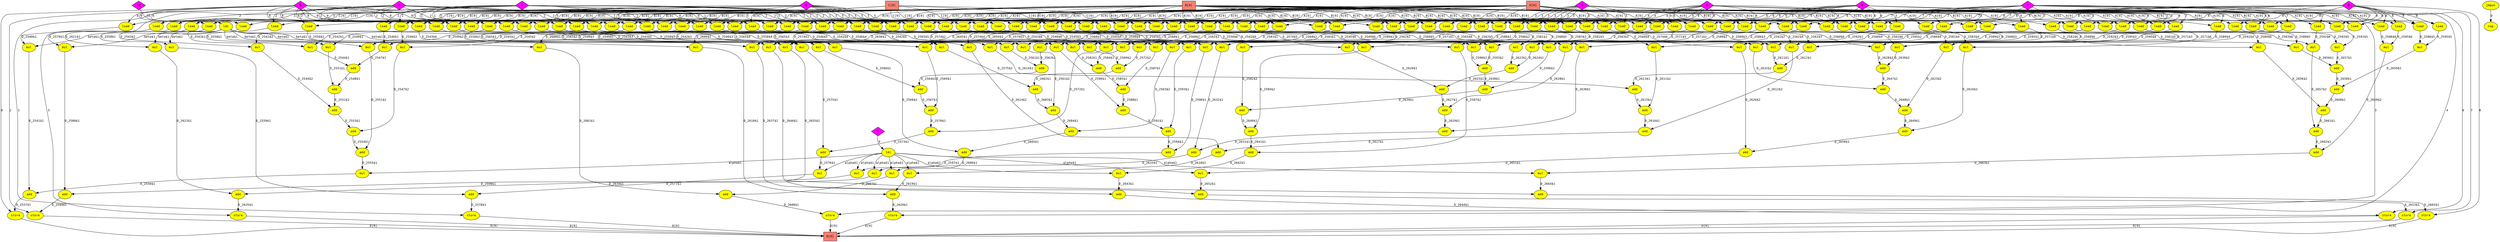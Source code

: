 digraph foo
{
  graph [rankdir="TB", nodesep = "0.175"];
  node [fontname="Courier", fontsize="12", style="filled"];
  edge [fontname="Courier", fontsize="12"];

  A  [label="A[9]", ntype="hwelem", argix="-1", dataspec="s32", bb="-1", shape="box", fillcolor="salmon"];
  B  [label="B[9]", ntype="hwelem", argix="-1", dataspec="s32", bb="-1", shape="box", fillcolor="salmon"];
  C  [label="C[9]", ntype="hwelem", argix="-1", dataspec="s32", bb="-1", shape="box", fillcolor="salmon"];
  D  [label="D[9]", ntype="hwelem", argix="-1", dataspec="s32", bb="-1", shape="box", fillcolor="salmon"];
  add_10  [label="add", ntype="operation", argix="-1", dataspec="na", bb="1", shape="ellipse", fillcolor="yellow"];
  add_102  [label="add", ntype="operation", argix="-1", dataspec="na", bb="1", shape="ellipse", fillcolor="yellow"];
  add_106  [label="add", ntype="operation", argix="-1", dataspec="na", bb="1", shape="ellipse", fillcolor="yellow"];
  add_110  [label="add", ntype="operation", argix="-1", dataspec="na", bb="1", shape="ellipse", fillcolor="yellow"];
  add_112  [label="add", ntype="operation", argix="-1", dataspec="na", bb="1", shape="ellipse", fillcolor="yellow"];
  add_122  [label="add", ntype="operation", argix="-1", dataspec="na", bb="1", shape="ellipse", fillcolor="yellow"];
  add_126  [label="add", ntype="operation", argix="-1", dataspec="na", bb="1", shape="ellipse", fillcolor="yellow"];
  add_130  [label="add", ntype="operation", argix="-1", dataspec="na", bb="1", shape="ellipse", fillcolor="yellow"];
  add_134  [label="add", ntype="operation", argix="-1", dataspec="na", bb="1", shape="ellipse", fillcolor="yellow"];
  add_138  [label="add", ntype="operation", argix="-1", dataspec="na", bb="1", shape="ellipse", fillcolor="yellow"];
  add_14  [label="add", ntype="operation", argix="-1", dataspec="na", bb="1", shape="ellipse", fillcolor="yellow"];
  add_140  [label="add", ntype="operation", argix="-1", dataspec="na", bb="1", shape="ellipse", fillcolor="yellow"];
  add_150  [label="add", ntype="operation", argix="-1", dataspec="na", bb="1", shape="ellipse", fillcolor="yellow"];
  add_154  [label="add", ntype="operation", argix="-1", dataspec="na", bb="1", shape="ellipse", fillcolor="yellow"];
  add_158  [label="add", ntype="operation", argix="-1", dataspec="na", bb="1", shape="ellipse", fillcolor="yellow"];
  add_162  [label="add", ntype="operation", argix="-1", dataspec="na", bb="1", shape="ellipse", fillcolor="yellow"];
  add_166  [label="add", ntype="operation", argix="-1", dataspec="na", bb="1", shape="ellipse", fillcolor="yellow"];
  add_168  [label="add", ntype="operation", argix="-1", dataspec="na", bb="1", shape="ellipse", fillcolor="yellow"];
  add_178  [label="add", ntype="operation", argix="-1", dataspec="na", bb="1", shape="ellipse", fillcolor="yellow"];
  add_18  [label="add", ntype="operation", argix="-1", dataspec="na", bb="1", shape="ellipse", fillcolor="yellow"];
  add_182  [label="add", ntype="operation", argix="-1", dataspec="na", bb="1", shape="ellipse", fillcolor="yellow"];
  add_186  [label="add", ntype="operation", argix="-1", dataspec="na", bb="1", shape="ellipse", fillcolor="yellow"];
  add_190  [label="add", ntype="operation", argix="-1", dataspec="na", bb="1", shape="ellipse", fillcolor="yellow"];
  add_194  [label="add", ntype="operation", argix="-1", dataspec="na", bb="1", shape="ellipse", fillcolor="yellow"];
  add_196  [label="add", ntype="operation", argix="-1", dataspec="na", bb="1", shape="ellipse", fillcolor="yellow"];
  add_206  [label="add", ntype="operation", argix="-1", dataspec="na", bb="1", shape="ellipse", fillcolor="yellow"];
  add_210  [label="add", ntype="operation", argix="-1", dataspec="na", bb="1", shape="ellipse", fillcolor="yellow"];
  add_214  [label="add", ntype="operation", argix="-1", dataspec="na", bb="1", shape="ellipse", fillcolor="yellow"];
  add_218  [label="add", ntype="operation", argix="-1", dataspec="na", bb="1", shape="ellipse", fillcolor="yellow"];
  add_22  [label="add", ntype="operation", argix="-1", dataspec="na", bb="1", shape="ellipse", fillcolor="yellow"];
  add_222  [label="add", ntype="operation", argix="-1", dataspec="na", bb="1", shape="ellipse", fillcolor="yellow"];
  add_224  [label="add", ntype="operation", argix="-1", dataspec="na", bb="1", shape="ellipse", fillcolor="yellow"];
  add_234  [label="add", ntype="operation", argix="-1", dataspec="na", bb="1", shape="ellipse", fillcolor="yellow"];
  add_238  [label="add", ntype="operation", argix="-1", dataspec="na", bb="1", shape="ellipse", fillcolor="yellow"];
  add_242  [label="add", ntype="operation", argix="-1", dataspec="na", bb="1", shape="ellipse", fillcolor="yellow"];
  add_246  [label="add", ntype="operation", argix="-1", dataspec="na", bb="1", shape="ellipse", fillcolor="yellow"];
  add_250  [label="add", ntype="operation", argix="-1", dataspec="na", bb="1", shape="ellipse", fillcolor="yellow"];
  add_252  [label="add", ntype="operation", argix="-1", dataspec="na", bb="1", shape="ellipse", fillcolor="yellow"];
  add_26  [label="add", ntype="operation", argix="-1", dataspec="na", bb="1", shape="ellipse", fillcolor="yellow"];
  add_28  [label="add", ntype="operation", argix="-1", dataspec="na", bb="1", shape="ellipse", fillcolor="yellow"];
  add_38  [label="add", ntype="operation", argix="-1", dataspec="na", bb="1", shape="ellipse", fillcolor="yellow"];
  add_42  [label="add", ntype="operation", argix="-1", dataspec="na", bb="1", shape="ellipse", fillcolor="yellow"];
  add_46  [label="add", ntype="operation", argix="-1", dataspec="na", bb="1", shape="ellipse", fillcolor="yellow"];
  add_50  [label="add", ntype="operation", argix="-1", dataspec="na", bb="1", shape="ellipse", fillcolor="yellow"];
  add_54  [label="add", ntype="operation", argix="-1", dataspec="na", bb="1", shape="ellipse", fillcolor="yellow"];
  add_56  [label="add", ntype="operation", argix="-1", dataspec="na", bb="1", shape="ellipse", fillcolor="yellow"];
  add_66  [label="add", ntype="operation", argix="-1", dataspec="na", bb="1", shape="ellipse", fillcolor="yellow"];
  add_70  [label="add", ntype="operation", argix="-1", dataspec="na", bb="1", shape="ellipse", fillcolor="yellow"];
  add_74  [label="add", ntype="operation", argix="-1", dataspec="na", bb="1", shape="ellipse", fillcolor="yellow"];
  add_78  [label="add", ntype="operation", argix="-1", dataspec="na", bb="1", shape="ellipse", fillcolor="yellow"];
  add_82  [label="add", ntype="operation", argix="-1", dataspec="na", bb="1", shape="ellipse", fillcolor="yellow"];
  add_84  [label="add", ntype="operation", argix="-1", dataspec="na", bb="1", shape="ellipse", fillcolor="yellow"];
  add_94  [label="add", ntype="operation", argix="-1", dataspec="na", bb="1", shape="ellipse", fillcolor="yellow"];
  add_98  [label="add", ntype="operation", argix="-1", dataspec="na", bb="1", shape="ellipse", fillcolor="yellow"];
  cnst0  [label="0", ntype="constant", argix="-1", dataspec="s32", bb="-1", shape="diamond", fillcolor="magenta"];
  cnst1  [label="1", ntype="constant", argix="-1", dataspec="s32", bb="-1", shape="diamond", fillcolor="magenta"];
  cnst10  [label="10", ntype="constant", argix="-1", dataspec="s32", bb="-1", shape="diamond", fillcolor="magenta"];
  cnst2  [label="2", ntype="constant", argix="-1", dataspec="s32", bb="-1", shape="diamond", fillcolor="magenta"];
  cnst3  [label="3", ntype="constant", argix="-1", dataspec="s32", bb="-1", shape="diamond", fillcolor="magenta"];
  cnst4  [label="4", ntype="constant", argix="-1", dataspec="s32", bb="-1", shape="diamond", fillcolor="magenta"];
  cnst5  [label="5", ntype="constant", argix="-1", dataspec="s32", bb="-1", shape="diamond", fillcolor="magenta"];
  cnst6  [label="6", ntype="constant", argix="-1", dataspec="s32", bb="-1", shape="diamond", fillcolor="magenta"];
  cnst7  [label="7", ntype="constant", argix="-1", dataspec="s32", bb="-1", shape="diamond", fillcolor="magenta"];
  cnst8  [label="8", ntype="constant", argix="-1", dataspec="s32", bb="-1", shape="diamond", fillcolor="magenta"];
  cnst9  [label="9", ntype="constant", argix="-1", dataspec="s32", bb="-1", shape="diamond", fillcolor="magenta"];
  jmpun_254  [label="jmpun", ntype="operation", argix="-1", dataspec="na", bb="1", shape="ellipse", fillcolor="yellow"];
  ldc_0  [label="ldc", ntype="operation", argix="-1", dataspec="na", bb="1", shape="ellipse", fillcolor="yellow"];
  ldc_1  [label="ldc", ntype="operation", argix="-1", dataspec="na", bb="1", shape="ellipse", fillcolor="yellow"];
  load_100  [label="load", ntype="operation", argix="-1", dataspec="na", bb="1", shape="ellipse", fillcolor="yellow"];
  load_103  [label="load", ntype="operation", argix="-1", dataspec="na", bb="1", shape="ellipse", fillcolor="yellow"];
  load_104  [label="load", ntype="operation", argix="-1", dataspec="na", bb="1", shape="ellipse", fillcolor="yellow"];
  load_107  [label="load", ntype="operation", argix="-1", dataspec="na", bb="1", shape="ellipse", fillcolor="yellow"];
  load_108  [label="load", ntype="operation", argix="-1", dataspec="na", bb="1", shape="ellipse", fillcolor="yellow"];
  load_11  [label="load", ntype="operation", argix="-1", dataspec="na", bb="1", shape="ellipse", fillcolor="yellow"];
  load_114  [label="load", ntype="operation", argix="-1", dataspec="na", bb="1", shape="ellipse", fillcolor="yellow"];
  load_116  [label="load", ntype="operation", argix="-1", dataspec="na", bb="1", shape="ellipse", fillcolor="yellow"];
  load_117  [label="load", ntype="operation", argix="-1", dataspec="na", bb="1", shape="ellipse", fillcolor="yellow"];
  load_119  [label="load", ntype="operation", argix="-1", dataspec="na", bb="1", shape="ellipse", fillcolor="yellow"];
  load_12  [label="load", ntype="operation", argix="-1", dataspec="na", bb="1", shape="ellipse", fillcolor="yellow"];
  load_120  [label="load", ntype="operation", argix="-1", dataspec="na", bb="1", shape="ellipse", fillcolor="yellow"];
  load_123  [label="load", ntype="operation", argix="-1", dataspec="na", bb="1", shape="ellipse", fillcolor="yellow"];
  load_124  [label="load", ntype="operation", argix="-1", dataspec="na", bb="1", shape="ellipse", fillcolor="yellow"];
  load_127  [label="load", ntype="operation", argix="-1", dataspec="na", bb="1", shape="ellipse", fillcolor="yellow"];
  load_128  [label="load", ntype="operation", argix="-1", dataspec="na", bb="1", shape="ellipse", fillcolor="yellow"];
  load_131  [label="load", ntype="operation", argix="-1", dataspec="na", bb="1", shape="ellipse", fillcolor="yellow"];
  load_132  [label="load", ntype="operation", argix="-1", dataspec="na", bb="1", shape="ellipse", fillcolor="yellow"];
  load_135  [label="load", ntype="operation", argix="-1", dataspec="na", bb="1", shape="ellipse", fillcolor="yellow"];
  load_136  [label="load", ntype="operation", argix="-1", dataspec="na", bb="1", shape="ellipse", fillcolor="yellow"];
  load_142  [label="load", ntype="operation", argix="-1", dataspec="na", bb="1", shape="ellipse", fillcolor="yellow"];
  load_144  [label="load", ntype="operation", argix="-1", dataspec="na", bb="1", shape="ellipse", fillcolor="yellow"];
  load_145  [label="load", ntype="operation", argix="-1", dataspec="na", bb="1", shape="ellipse", fillcolor="yellow"];
  load_147  [label="load", ntype="operation", argix="-1", dataspec="na", bb="1", shape="ellipse", fillcolor="yellow"];
  load_148  [label="load", ntype="operation", argix="-1", dataspec="na", bb="1", shape="ellipse", fillcolor="yellow"];
  load_15  [label="load", ntype="operation", argix="-1", dataspec="na", bb="1", shape="ellipse", fillcolor="yellow"];
  load_151  [label="load", ntype="operation", argix="-1", dataspec="na", bb="1", shape="ellipse", fillcolor="yellow"];
  load_152  [label="load", ntype="operation", argix="-1", dataspec="na", bb="1", shape="ellipse", fillcolor="yellow"];
  load_155  [label="load", ntype="operation", argix="-1", dataspec="na", bb="1", shape="ellipse", fillcolor="yellow"];
  load_156  [label="load", ntype="operation", argix="-1", dataspec="na", bb="1", shape="ellipse", fillcolor="yellow"];
  load_159  [label="load", ntype="operation", argix="-1", dataspec="na", bb="1", shape="ellipse", fillcolor="yellow"];
  load_16  [label="load", ntype="operation", argix="-1", dataspec="na", bb="1", shape="ellipse", fillcolor="yellow"];
  load_160  [label="load", ntype="operation", argix="-1", dataspec="na", bb="1", shape="ellipse", fillcolor="yellow"];
  load_163  [label="load", ntype="operation", argix="-1", dataspec="na", bb="1", shape="ellipse", fillcolor="yellow"];
  load_164  [label="load", ntype="operation", argix="-1", dataspec="na", bb="1", shape="ellipse", fillcolor="yellow"];
  load_170  [label="load", ntype="operation", argix="-1", dataspec="na", bb="1", shape="ellipse", fillcolor="yellow"];
  load_172  [label="load", ntype="operation", argix="-1", dataspec="na", bb="1", shape="ellipse", fillcolor="yellow"];
  load_173  [label="load", ntype="operation", argix="-1", dataspec="na", bb="1", shape="ellipse", fillcolor="yellow"];
  load_175  [label="load", ntype="operation", argix="-1", dataspec="na", bb="1", shape="ellipse", fillcolor="yellow"];
  load_176  [label="load", ntype="operation", argix="-1", dataspec="na", bb="1", shape="ellipse", fillcolor="yellow"];
  load_179  [label="load", ntype="operation", argix="-1", dataspec="na", bb="1", shape="ellipse", fillcolor="yellow"];
  load_180  [label="load", ntype="operation", argix="-1", dataspec="na", bb="1", shape="ellipse", fillcolor="yellow"];
  load_183  [label="load", ntype="operation", argix="-1", dataspec="na", bb="1", shape="ellipse", fillcolor="yellow"];
  load_184  [label="load", ntype="operation", argix="-1", dataspec="na", bb="1", shape="ellipse", fillcolor="yellow"];
  load_187  [label="load", ntype="operation", argix="-1", dataspec="na", bb="1", shape="ellipse", fillcolor="yellow"];
  load_188  [label="load", ntype="operation", argix="-1", dataspec="na", bb="1", shape="ellipse", fillcolor="yellow"];
  load_19  [label="load", ntype="operation", argix="-1", dataspec="na", bb="1", shape="ellipse", fillcolor="yellow"];
  load_191  [label="load", ntype="operation", argix="-1", dataspec="na", bb="1", shape="ellipse", fillcolor="yellow"];
  load_192  [label="load", ntype="operation", argix="-1", dataspec="na", bb="1", shape="ellipse", fillcolor="yellow"];
  load_198  [label="load", ntype="operation", argix="-1", dataspec="na", bb="1", shape="ellipse", fillcolor="yellow"];
  load_2  [label="load", ntype="operation", argix="-1", dataspec="na", bb="1", shape="ellipse", fillcolor="yellow"];
  load_20  [label="load", ntype="operation", argix="-1", dataspec="na", bb="1", shape="ellipse", fillcolor="yellow"];
  load_200  [label="load", ntype="operation", argix="-1", dataspec="na", bb="1", shape="ellipse", fillcolor="yellow"];
  load_201  [label="load", ntype="operation", argix="-1", dataspec="na", bb="1", shape="ellipse", fillcolor="yellow"];
  load_203  [label="load", ntype="operation", argix="-1", dataspec="na", bb="1", shape="ellipse", fillcolor="yellow"];
  load_204  [label="load", ntype="operation", argix="-1", dataspec="na", bb="1", shape="ellipse", fillcolor="yellow"];
  load_207  [label="load", ntype="operation", argix="-1", dataspec="na", bb="1", shape="ellipse", fillcolor="yellow"];
  load_208  [label="load", ntype="operation", argix="-1", dataspec="na", bb="1", shape="ellipse", fillcolor="yellow"];
  load_211  [label="load", ntype="operation", argix="-1", dataspec="na", bb="1", shape="ellipse", fillcolor="yellow"];
  load_212  [label="load", ntype="operation", argix="-1", dataspec="na", bb="1", shape="ellipse", fillcolor="yellow"];
  load_215  [label="load", ntype="operation", argix="-1", dataspec="na", bb="1", shape="ellipse", fillcolor="yellow"];
  load_216  [label="load", ntype="operation", argix="-1", dataspec="na", bb="1", shape="ellipse", fillcolor="yellow"];
  load_219  [label="load", ntype="operation", argix="-1", dataspec="na", bb="1", shape="ellipse", fillcolor="yellow"];
  load_220  [label="load", ntype="operation", argix="-1", dataspec="na", bb="1", shape="ellipse", fillcolor="yellow"];
  load_226  [label="load", ntype="operation", argix="-1", dataspec="na", bb="1", shape="ellipse", fillcolor="yellow"];
  load_228  [label="load", ntype="operation", argix="-1", dataspec="na", bb="1", shape="ellipse", fillcolor="yellow"];
  load_229  [label="load", ntype="operation", argix="-1", dataspec="na", bb="1", shape="ellipse", fillcolor="yellow"];
  load_23  [label="load", ntype="operation", argix="-1", dataspec="na", bb="1", shape="ellipse", fillcolor="yellow"];
  load_231  [label="load", ntype="operation", argix="-1", dataspec="na", bb="1", shape="ellipse", fillcolor="yellow"];
  load_232  [label="load", ntype="operation", argix="-1", dataspec="na", bb="1", shape="ellipse", fillcolor="yellow"];
  load_235  [label="load", ntype="operation", argix="-1", dataspec="na", bb="1", shape="ellipse", fillcolor="yellow"];
  load_236  [label="load", ntype="operation", argix="-1", dataspec="na", bb="1", shape="ellipse", fillcolor="yellow"];
  load_239  [label="load", ntype="operation", argix="-1", dataspec="na", bb="1", shape="ellipse", fillcolor="yellow"];
  load_24  [label="load", ntype="operation", argix="-1", dataspec="na", bb="1", shape="ellipse", fillcolor="yellow"];
  load_240  [label="load", ntype="operation", argix="-1", dataspec="na", bb="1", shape="ellipse", fillcolor="yellow"];
  load_243  [label="load", ntype="operation", argix="-1", dataspec="na", bb="1", shape="ellipse", fillcolor="yellow"];
  load_244  [label="load", ntype="operation", argix="-1", dataspec="na", bb="1", shape="ellipse", fillcolor="yellow"];
  load_247  [label="load", ntype="operation", argix="-1", dataspec="na", bb="1", shape="ellipse", fillcolor="yellow"];
  load_248  [label="load", ntype="operation", argix="-1", dataspec="na", bb="1", shape="ellipse", fillcolor="yellow"];
  load_30  [label="load", ntype="operation", argix="-1", dataspec="na", bb="1", shape="ellipse", fillcolor="yellow"];
  load_32  [label="load", ntype="operation", argix="-1", dataspec="na", bb="1", shape="ellipse", fillcolor="yellow"];
  load_33  [label="load", ntype="operation", argix="-1", dataspec="na", bb="1", shape="ellipse", fillcolor="yellow"];
  load_35  [label="load", ntype="operation", argix="-1", dataspec="na", bb="1", shape="ellipse", fillcolor="yellow"];
  load_36  [label="load", ntype="operation", argix="-1", dataspec="na", bb="1", shape="ellipse", fillcolor="yellow"];
  load_39  [label="load", ntype="operation", argix="-1", dataspec="na", bb="1", shape="ellipse", fillcolor="yellow"];
  load_4  [label="load", ntype="operation", argix="-1", dataspec="na", bb="1", shape="ellipse", fillcolor="yellow"];
  load_40  [label="load", ntype="operation", argix="-1", dataspec="na", bb="1", shape="ellipse", fillcolor="yellow"];
  load_43  [label="load", ntype="operation", argix="-1", dataspec="na", bb="1", shape="ellipse", fillcolor="yellow"];
  load_44  [label="load", ntype="operation", argix="-1", dataspec="na", bb="1", shape="ellipse", fillcolor="yellow"];
  load_47  [label="load", ntype="operation", argix="-1", dataspec="na", bb="1", shape="ellipse", fillcolor="yellow"];
  load_48  [label="load", ntype="operation", argix="-1", dataspec="na", bb="1", shape="ellipse", fillcolor="yellow"];
  load_5  [label="load", ntype="operation", argix="-1", dataspec="na", bb="1", shape="ellipse", fillcolor="yellow"];
  load_51  [label="load", ntype="operation", argix="-1", dataspec="na", bb="1", shape="ellipse", fillcolor="yellow"];
  load_52  [label="load", ntype="operation", argix="-1", dataspec="na", bb="1", shape="ellipse", fillcolor="yellow"];
  load_58  [label="load", ntype="operation", argix="-1", dataspec="na", bb="1", shape="ellipse", fillcolor="yellow"];
  load_60  [label="load", ntype="operation", argix="-1", dataspec="na", bb="1", shape="ellipse", fillcolor="yellow"];
  load_61  [label="load", ntype="operation", argix="-1", dataspec="na", bb="1", shape="ellipse", fillcolor="yellow"];
  load_63  [label="load", ntype="operation", argix="-1", dataspec="na", bb="1", shape="ellipse", fillcolor="yellow"];
  load_64  [label="load", ntype="operation", argix="-1", dataspec="na", bb="1", shape="ellipse", fillcolor="yellow"];
  load_67  [label="load", ntype="operation", argix="-1", dataspec="na", bb="1", shape="ellipse", fillcolor="yellow"];
  load_68  [label="load", ntype="operation", argix="-1", dataspec="na", bb="1", shape="ellipse", fillcolor="yellow"];
  load_7  [label="load", ntype="operation", argix="-1", dataspec="na", bb="1", shape="ellipse", fillcolor="yellow"];
  load_71  [label="load", ntype="operation", argix="-1", dataspec="na", bb="1", shape="ellipse", fillcolor="yellow"];
  load_72  [label="load", ntype="operation", argix="-1", dataspec="na", bb="1", shape="ellipse", fillcolor="yellow"];
  load_75  [label="load", ntype="operation", argix="-1", dataspec="na", bb="1", shape="ellipse", fillcolor="yellow"];
  load_76  [label="load", ntype="operation", argix="-1", dataspec="na", bb="1", shape="ellipse", fillcolor="yellow"];
  load_79  [label="load", ntype="operation", argix="-1", dataspec="na", bb="1", shape="ellipse", fillcolor="yellow"];
  load_8  [label="load", ntype="operation", argix="-1", dataspec="na", bb="1", shape="ellipse", fillcolor="yellow"];
  load_80  [label="load", ntype="operation", argix="-1", dataspec="na", bb="1", shape="ellipse", fillcolor="yellow"];
  load_86  [label="load", ntype="operation", argix="-1", dataspec="na", bb="1", shape="ellipse", fillcolor="yellow"];
  load_88  [label="load", ntype="operation", argix="-1", dataspec="na", bb="1", shape="ellipse", fillcolor="yellow"];
  load_89  [label="load", ntype="operation", argix="-1", dataspec="na", bb="1", shape="ellipse", fillcolor="yellow"];
  load_91  [label="load", ntype="operation", argix="-1", dataspec="na", bb="1", shape="ellipse", fillcolor="yellow"];
  load_92  [label="load", ntype="operation", argix="-1", dataspec="na", bb="1", shape="ellipse", fillcolor="yellow"];
  load_95  [label="load", ntype="operation", argix="-1", dataspec="na", bb="1", shape="ellipse", fillcolor="yellow"];
  load_96  [label="load", ntype="operation", argix="-1", dataspec="na", bb="1", shape="ellipse", fillcolor="yellow"];
  load_99  [label="load", ntype="operation", argix="-1", dataspec="na", bb="1", shape="ellipse", fillcolor="yellow"];
  mul_101  [label="mul", ntype="operation", argix="-1", dataspec="na", bb="1", shape="ellipse", fillcolor="yellow"];
  mul_105  [label="mul", ntype="operation", argix="-1", dataspec="na", bb="1", shape="ellipse", fillcolor="yellow"];
  mul_109  [label="mul", ntype="operation", argix="-1", dataspec="na", bb="1", shape="ellipse", fillcolor="yellow"];
  mul_111  [label="mul", ntype="operation", argix="-1", dataspec="na", bb="1", shape="ellipse", fillcolor="yellow"];
  mul_115  [label="mul", ntype="operation", argix="-1", dataspec="na", bb="1", shape="ellipse", fillcolor="yellow"];
  mul_118  [label="mul", ntype="operation", argix="-1", dataspec="na", bb="1", shape="ellipse", fillcolor="yellow"];
  mul_121  [label="mul", ntype="operation", argix="-1", dataspec="na", bb="1", shape="ellipse", fillcolor="yellow"];
  mul_125  [label="mul", ntype="operation", argix="-1", dataspec="na", bb="1", shape="ellipse", fillcolor="yellow"];
  mul_129  [label="mul", ntype="operation", argix="-1", dataspec="na", bb="1", shape="ellipse", fillcolor="yellow"];
  mul_13  [label="mul", ntype="operation", argix="-1", dataspec="na", bb="1", shape="ellipse", fillcolor="yellow"];
  mul_133  [label="mul", ntype="operation", argix="-1", dataspec="na", bb="1", shape="ellipse", fillcolor="yellow"];
  mul_137  [label="mul", ntype="operation", argix="-1", dataspec="na", bb="1", shape="ellipse", fillcolor="yellow"];
  mul_139  [label="mul", ntype="operation", argix="-1", dataspec="na", bb="1", shape="ellipse", fillcolor="yellow"];
  mul_143  [label="mul", ntype="operation", argix="-1", dataspec="na", bb="1", shape="ellipse", fillcolor="yellow"];
  mul_146  [label="mul", ntype="operation", argix="-1", dataspec="na", bb="1", shape="ellipse", fillcolor="yellow"];
  mul_149  [label="mul", ntype="operation", argix="-1", dataspec="na", bb="1", shape="ellipse", fillcolor="yellow"];
  mul_153  [label="mul", ntype="operation", argix="-1", dataspec="na", bb="1", shape="ellipse", fillcolor="yellow"];
  mul_157  [label="mul", ntype="operation", argix="-1", dataspec="na", bb="1", shape="ellipse", fillcolor="yellow"];
  mul_161  [label="mul", ntype="operation", argix="-1", dataspec="na", bb="1", shape="ellipse", fillcolor="yellow"];
  mul_165  [label="mul", ntype="operation", argix="-1", dataspec="na", bb="1", shape="ellipse", fillcolor="yellow"];
  mul_167  [label="mul", ntype="operation", argix="-1", dataspec="na", bb="1", shape="ellipse", fillcolor="yellow"];
  mul_17  [label="mul", ntype="operation", argix="-1", dataspec="na", bb="1", shape="ellipse", fillcolor="yellow"];
  mul_171  [label="mul", ntype="operation", argix="-1", dataspec="na", bb="1", shape="ellipse", fillcolor="yellow"];
  mul_174  [label="mul", ntype="operation", argix="-1", dataspec="na", bb="1", shape="ellipse", fillcolor="yellow"];
  mul_177  [label="mul", ntype="operation", argix="-1", dataspec="na", bb="1", shape="ellipse", fillcolor="yellow"];
  mul_181  [label="mul", ntype="operation", argix="-1", dataspec="na", bb="1", shape="ellipse", fillcolor="yellow"];
  mul_185  [label="mul", ntype="operation", argix="-1", dataspec="na", bb="1", shape="ellipse", fillcolor="yellow"];
  mul_189  [label="mul", ntype="operation", argix="-1", dataspec="na", bb="1", shape="ellipse", fillcolor="yellow"];
  mul_193  [label="mul", ntype="operation", argix="-1", dataspec="na", bb="1", shape="ellipse", fillcolor="yellow"];
  mul_195  [label="mul", ntype="operation", argix="-1", dataspec="na", bb="1", shape="ellipse", fillcolor="yellow"];
  mul_199  [label="mul", ntype="operation", argix="-1", dataspec="na", bb="1", shape="ellipse", fillcolor="yellow"];
  mul_202  [label="mul", ntype="operation", argix="-1", dataspec="na", bb="1", shape="ellipse", fillcolor="yellow"];
  mul_205  [label="mul", ntype="operation", argix="-1", dataspec="na", bb="1", shape="ellipse", fillcolor="yellow"];
  mul_209  [label="mul", ntype="operation", argix="-1", dataspec="na", bb="1", shape="ellipse", fillcolor="yellow"];
  mul_21  [label="mul", ntype="operation", argix="-1", dataspec="na", bb="1", shape="ellipse", fillcolor="yellow"];
  mul_213  [label="mul", ntype="operation", argix="-1", dataspec="na", bb="1", shape="ellipse", fillcolor="yellow"];
  mul_217  [label="mul", ntype="operation", argix="-1", dataspec="na", bb="1", shape="ellipse", fillcolor="yellow"];
  mul_221  [label="mul", ntype="operation", argix="-1", dataspec="na", bb="1", shape="ellipse", fillcolor="yellow"];
  mul_223  [label="mul", ntype="operation", argix="-1", dataspec="na", bb="1", shape="ellipse", fillcolor="yellow"];
  mul_227  [label="mul", ntype="operation", argix="-1", dataspec="na", bb="1", shape="ellipse", fillcolor="yellow"];
  mul_230  [label="mul", ntype="operation", argix="-1", dataspec="na", bb="1", shape="ellipse", fillcolor="yellow"];
  mul_233  [label="mul", ntype="operation", argix="-1", dataspec="na", bb="1", shape="ellipse", fillcolor="yellow"];
  mul_237  [label="mul", ntype="operation", argix="-1", dataspec="na", bb="1", shape="ellipse", fillcolor="yellow"];
  mul_241  [label="mul", ntype="operation", argix="-1", dataspec="na", bb="1", shape="ellipse", fillcolor="yellow"];
  mul_245  [label="mul", ntype="operation", argix="-1", dataspec="na", bb="1", shape="ellipse", fillcolor="yellow"];
  mul_249  [label="mul", ntype="operation", argix="-1", dataspec="na", bb="1", shape="ellipse", fillcolor="yellow"];
  mul_25  [label="mul", ntype="operation", argix="-1", dataspec="na", bb="1", shape="ellipse", fillcolor="yellow"];
  mul_251  [label="mul", ntype="operation", argix="-1", dataspec="na", bb="1", shape="ellipse", fillcolor="yellow"];
  mul_27  [label="mul", ntype="operation", argix="-1", dataspec="na", bb="1", shape="ellipse", fillcolor="yellow"];
  mul_3  [label="mul", ntype="operation", argix="-1", dataspec="na", bb="1", shape="ellipse", fillcolor="yellow"];
  mul_31  [label="mul", ntype="operation", argix="-1", dataspec="na", bb="1", shape="ellipse", fillcolor="yellow"];
  mul_34  [label="mul", ntype="operation", argix="-1", dataspec="na", bb="1", shape="ellipse", fillcolor="yellow"];
  mul_37  [label="mul", ntype="operation", argix="-1", dataspec="na", bb="1", shape="ellipse", fillcolor="yellow"];
  mul_41  [label="mul", ntype="operation", argix="-1", dataspec="na", bb="1", shape="ellipse", fillcolor="yellow"];
  mul_45  [label="mul", ntype="operation", argix="-1", dataspec="na", bb="1", shape="ellipse", fillcolor="yellow"];
  mul_49  [label="mul", ntype="operation", argix="-1", dataspec="na", bb="1", shape="ellipse", fillcolor="yellow"];
  mul_53  [label="mul", ntype="operation", argix="-1", dataspec="na", bb="1", shape="ellipse", fillcolor="yellow"];
  mul_55  [label="mul", ntype="operation", argix="-1", dataspec="na", bb="1", shape="ellipse", fillcolor="yellow"];
  mul_59  [label="mul", ntype="operation", argix="-1", dataspec="na", bb="1", shape="ellipse", fillcolor="yellow"];
  mul_6  [label="mul", ntype="operation", argix="-1", dataspec="na", bb="1", shape="ellipse", fillcolor="yellow"];
  mul_62  [label="mul", ntype="operation", argix="-1", dataspec="na", bb="1", shape="ellipse", fillcolor="yellow"];
  mul_65  [label="mul", ntype="operation", argix="-1", dataspec="na", bb="1", shape="ellipse", fillcolor="yellow"];
  mul_69  [label="mul", ntype="operation", argix="-1", dataspec="na", bb="1", shape="ellipse", fillcolor="yellow"];
  mul_73  [label="mul", ntype="operation", argix="-1", dataspec="na", bb="1", shape="ellipse", fillcolor="yellow"];
  mul_77  [label="mul", ntype="operation", argix="-1", dataspec="na", bb="1", shape="ellipse", fillcolor="yellow"];
  mul_81  [label="mul", ntype="operation", argix="-1", dataspec="na", bb="1", shape="ellipse", fillcolor="yellow"];
  mul_83  [label="mul", ntype="operation", argix="-1", dataspec="na", bb="1", shape="ellipse", fillcolor="yellow"];
  mul_87  [label="mul", ntype="operation", argix="-1", dataspec="na", bb="1", shape="ellipse", fillcolor="yellow"];
  mul_9  [label="mul", ntype="operation", argix="-1", dataspec="na", bb="1", shape="ellipse", fillcolor="yellow"];
  mul_90  [label="mul", ntype="operation", argix="-1", dataspec="na", bb="1", shape="ellipse", fillcolor="yellow"];
  mul_93  [label="mul", ntype="operation", argix="-1", dataspec="na", bb="1", shape="ellipse", fillcolor="yellow"];
  mul_97  [label="mul", ntype="operation", argix="-1", dataspec="na", bb="1", shape="ellipse", fillcolor="yellow"];
  nop_255  [label="nop", ntype="operation", argix="-1", dataspec="na", bb="2", shape="ellipse", fillcolor="yellow"];
  store_113  [label="store", ntype="operation", argix="-1", dataspec="na", bb="1", shape="ellipse", fillcolor="yellow"];
  store_141  [label="store", ntype="operation", argix="-1", dataspec="na", bb="1", shape="ellipse", fillcolor="yellow"];
  store_169  [label="store", ntype="operation", argix="-1", dataspec="na", bb="1", shape="ellipse", fillcolor="yellow"];
  store_197  [label="store", ntype="operation", argix="-1", dataspec="na", bb="1", shape="ellipse", fillcolor="yellow"];
  store_225  [label="store", ntype="operation", argix="-1", dataspec="na", bb="1", shape="ellipse", fillcolor="yellow"];
  store_253  [label="store", ntype="operation", argix="-1", dataspec="na", bb="1", shape="ellipse", fillcolor="yellow"];
  store_29  [label="store", ntype="operation", argix="-1", dataspec="na", bb="1", shape="ellipse", fillcolor="yellow"];
  store_57  [label="store", ntype="operation", argix="-1", dataspec="na", bb="1", shape="ellipse", fillcolor="yellow"];
  store_85  [label="store", ntype="operation", argix="-1", dataspec="na", bb="1", shape="ellipse", fillcolor="yellow"];

  A -> load_100  [label="A[9]", etype="D", vtype="localvar", order="1", argix="-1", dataspec="s32"];
  A -> load_104  [label="A[9]", etype="D", vtype="localvar", order="1", argix="-1", dataspec="s32"];
  A -> load_108  [label="A[9]", etype="D", vtype="localvar", order="1", argix="-1", dataspec="s32"];
  A -> load_11  [label="A[9]", etype="D", vtype="localvar", order="1", argix="-1", dataspec="s32"];
  A -> load_116  [label="A[9]", etype="D", vtype="localvar", order="1", argix="-1", dataspec="s32"];
  A -> load_119  [label="A[9]", etype="D", vtype="localvar", order="1", argix="-1", dataspec="s32"];
  A -> load_123  [label="A[9]", etype="D", vtype="localvar", order="1", argix="-1", dataspec="s32"];
  A -> load_128  [label="A[9]", etype="D", vtype="localvar", order="1", argix="-1", dataspec="s32"];
  A -> load_132  [label="A[9]", etype="D", vtype="localvar", order="1", argix="-1", dataspec="s32"];
  A -> load_136  [label="A[9]", etype="D", vtype="localvar", order="1", argix="-1", dataspec="s32"];
  A -> load_144  [label="A[9]", etype="D", vtype="localvar", order="1", argix="-1", dataspec="s32"];
  A -> load_147  [label="A[9]", etype="D", vtype="localvar", order="1", argix="-1", dataspec="s32"];
  A -> load_151  [label="A[9]", etype="D", vtype="localvar", order="1", argix="-1", dataspec="s32"];
  A -> load_156  [label="A[9]", etype="D", vtype="localvar", order="1", argix="-1", dataspec="s32"];
  A -> load_16  [label="A[9]", etype="D", vtype="localvar", order="1", argix="-1", dataspec="s32"];
  A -> load_160  [label="A[9]", etype="D", vtype="localvar", order="1", argix="-1", dataspec="s32"];
  A -> load_164  [label="A[9]", etype="D", vtype="localvar", order="1", argix="-1", dataspec="s32"];
  A -> load_172  [label="A[9]", etype="D", vtype="localvar", order="1", argix="-1", dataspec="s32"];
  A -> load_175  [label="A[9]", etype="D", vtype="localvar", order="1", argix="-1", dataspec="s32"];
  A -> load_179  [label="A[9]", etype="D", vtype="localvar", order="1", argix="-1", dataspec="s32"];
  A -> load_184  [label="A[9]", etype="D", vtype="localvar", order="1", argix="-1", dataspec="s32"];
  A -> load_188  [label="A[9]", etype="D", vtype="localvar", order="1", argix="-1", dataspec="s32"];
  A -> load_192  [label="A[9]", etype="D", vtype="localvar", order="1", argix="-1", dataspec="s32"];
  A -> load_20  [label="A[9]", etype="D", vtype="localvar", order="1", argix="-1", dataspec="s32"];
  A -> load_200  [label="A[9]", etype="D", vtype="localvar", order="1", argix="-1", dataspec="s32"];
  A -> load_203  [label="A[9]", etype="D", vtype="localvar", order="1", argix="-1", dataspec="s32"];
  A -> load_207  [label="A[9]", etype="D", vtype="localvar", order="1", argix="-1", dataspec="s32"];
  A -> load_212  [label="A[9]", etype="D", vtype="localvar", order="1", argix="-1", dataspec="s32"];
  A -> load_216  [label="A[9]", etype="D", vtype="localvar", order="1", argix="-1", dataspec="s32"];
  A -> load_220  [label="A[9]", etype="D", vtype="localvar", order="1", argix="-1", dataspec="s32"];
  A -> load_228  [label="A[9]", etype="D", vtype="localvar", order="1", argix="-1", dataspec="s32"];
  A -> load_231  [label="A[9]", etype="D", vtype="localvar", order="1", argix="-1", dataspec="s32"];
  A -> load_235  [label="A[9]", etype="D", vtype="localvar", order="1", argix="-1", dataspec="s32"];
  A -> load_24  [label="A[9]", etype="D", vtype="localvar", order="1", argix="-1", dataspec="s32"];
  A -> load_240  [label="A[9]", etype="D", vtype="localvar", order="1", argix="-1", dataspec="s32"];
  A -> load_244  [label="A[9]", etype="D", vtype="localvar", order="1", argix="-1", dataspec="s32"];
  A -> load_248  [label="A[9]", etype="D", vtype="localvar", order="1", argix="-1", dataspec="s32"];
  A -> load_32  [label="A[9]", etype="D", vtype="localvar", order="1", argix="-1", dataspec="s32"];
  A -> load_35  [label="A[9]", etype="D", vtype="localvar", order="1", argix="-1", dataspec="s32"];
  A -> load_39  [label="A[9]", etype="D", vtype="localvar", order="1", argix="-1", dataspec="s32"];
  A -> load_4  [label="A[9]", etype="D", vtype="localvar", order="1", argix="-1", dataspec="s32"];
  A -> load_44  [label="A[9]", etype="D", vtype="localvar", order="1", argix="-1", dataspec="s32"];
  A -> load_48  [label="A[9]", etype="D", vtype="localvar", order="1", argix="-1", dataspec="s32"];
  A -> load_52  [label="A[9]", etype="D", vtype="localvar", order="1", argix="-1", dataspec="s32"];
  A -> load_60  [label="A[9]", etype="D", vtype="localvar", order="1", argix="-1", dataspec="s32"];
  A -> load_63  [label="A[9]", etype="D", vtype="localvar", order="1", argix="-1", dataspec="s32"];
  A -> load_67  [label="A[9]", etype="D", vtype="localvar", order="1", argix="-1", dataspec="s32"];
  A -> load_7  [label="A[9]", etype="D", vtype="localvar", order="1", argix="-1", dataspec="s32"];
  A -> load_72  [label="A[9]", etype="D", vtype="localvar", order="1", argix="-1", dataspec="s32"];
  A -> load_76  [label="A[9]", etype="D", vtype="localvar", order="1", argix="-1", dataspec="s32"];
  A -> load_80  [label="A[9]", etype="D", vtype="localvar", order="1", argix="-1", dataspec="s32"];
  A -> load_88  [label="A[9]", etype="D", vtype="localvar", order="1", argix="-1", dataspec="s32"];
  A -> load_91  [label="A[9]", etype="D", vtype="localvar", order="1", argix="-1", dataspec="s32"];
  A -> load_95  [label="A[9]", etype="D", vtype="localvar", order="1", argix="-1", dataspec="s32"];
  B -> load_103  [label="B[9]", etype="D", vtype="localvar", order="1", argix="-1", dataspec="s32"];
  B -> load_107  [label="B[9]", etype="D", vtype="localvar", order="1", argix="-1", dataspec="s32"];
  B -> load_117  [label="B[9]", etype="D", vtype="localvar", order="1", argix="-1", dataspec="s32"];
  B -> load_12  [label="B[9]", etype="D", vtype="localvar", order="1", argix="-1", dataspec="s32"];
  B -> load_120  [label="B[9]", etype="D", vtype="localvar", order="1", argix="-1", dataspec="s32"];
  B -> load_124  [label="B[9]", etype="D", vtype="localvar", order="1", argix="-1", dataspec="s32"];
  B -> load_127  [label="B[9]", etype="D", vtype="localvar", order="1", argix="-1", dataspec="s32"];
  B -> load_131  [label="B[9]", etype="D", vtype="localvar", order="1", argix="-1", dataspec="s32"];
  B -> load_135  [label="B[9]", etype="D", vtype="localvar", order="1", argix="-1", dataspec="s32"];
  B -> load_145  [label="B[9]", etype="D", vtype="localvar", order="1", argix="-1", dataspec="s32"];
  B -> load_148  [label="B[9]", etype="D", vtype="localvar", order="1", argix="-1", dataspec="s32"];
  B -> load_15  [label="B[9]", etype="D", vtype="localvar", order="1", argix="-1", dataspec="s32"];
  B -> load_152  [label="B[9]", etype="D", vtype="localvar", order="1", argix="-1", dataspec="s32"];
  B -> load_155  [label="B[9]", etype="D", vtype="localvar", order="1", argix="-1", dataspec="s32"];
  B -> load_159  [label="B[9]", etype="D", vtype="localvar", order="1", argix="-1", dataspec="s32"];
  B -> load_163  [label="B[9]", etype="D", vtype="localvar", order="1", argix="-1", dataspec="s32"];
  B -> load_173  [label="B[9]", etype="D", vtype="localvar", order="1", argix="-1", dataspec="s32"];
  B -> load_176  [label="B[9]", etype="D", vtype="localvar", order="1", argix="-1", dataspec="s32"];
  B -> load_180  [label="B[9]", etype="D", vtype="localvar", order="1", argix="-1", dataspec="s32"];
  B -> load_183  [label="B[9]", etype="D", vtype="localvar", order="1", argix="-1", dataspec="s32"];
  B -> load_187  [label="B[9]", etype="D", vtype="localvar", order="1", argix="-1", dataspec="s32"];
  B -> load_19  [label="B[9]", etype="D", vtype="localvar", order="1", argix="-1", dataspec="s32"];
  B -> load_191  [label="B[9]", etype="D", vtype="localvar", order="1", argix="-1", dataspec="s32"];
  B -> load_201  [label="B[9]", etype="D", vtype="localvar", order="1", argix="-1", dataspec="s32"];
  B -> load_204  [label="B[9]", etype="D", vtype="localvar", order="1", argix="-1", dataspec="s32"];
  B -> load_208  [label="B[9]", etype="D", vtype="localvar", order="1", argix="-1", dataspec="s32"];
  B -> load_211  [label="B[9]", etype="D", vtype="localvar", order="1", argix="-1", dataspec="s32"];
  B -> load_215  [label="B[9]", etype="D", vtype="localvar", order="1", argix="-1", dataspec="s32"];
  B -> load_219  [label="B[9]", etype="D", vtype="localvar", order="1", argix="-1", dataspec="s32"];
  B -> load_229  [label="B[9]", etype="D", vtype="localvar", order="1", argix="-1", dataspec="s32"];
  B -> load_23  [label="B[9]", etype="D", vtype="localvar", order="1", argix="-1", dataspec="s32"];
  B -> load_232  [label="B[9]", etype="D", vtype="localvar", order="1", argix="-1", dataspec="s32"];
  B -> load_236  [label="B[9]", etype="D", vtype="localvar", order="1", argix="-1", dataspec="s32"];
  B -> load_239  [label="B[9]", etype="D", vtype="localvar", order="1", argix="-1", dataspec="s32"];
  B -> load_243  [label="B[9]", etype="D", vtype="localvar", order="1", argix="-1", dataspec="s32"];
  B -> load_247  [label="B[9]", etype="D", vtype="localvar", order="1", argix="-1", dataspec="s32"];
  B -> load_33  [label="B[9]", etype="D", vtype="localvar", order="1", argix="-1", dataspec="s32"];
  B -> load_36  [label="B[9]", etype="D", vtype="localvar", order="1", argix="-1", dataspec="s32"];
  B -> load_40  [label="B[9]", etype="D", vtype="localvar", order="1", argix="-1", dataspec="s32"];
  B -> load_43  [label="B[9]", etype="D", vtype="localvar", order="1", argix="-1", dataspec="s32"];
  B -> load_47  [label="B[9]", etype="D", vtype="localvar", order="1", argix="-1", dataspec="s32"];
  B -> load_5  [label="B[9]", etype="D", vtype="localvar", order="1", argix="-1", dataspec="s32"];
  B -> load_51  [label="B[9]", etype="D", vtype="localvar", order="1", argix="-1", dataspec="s32"];
  B -> load_61  [label="B[9]", etype="D", vtype="localvar", order="1", argix="-1", dataspec="s32"];
  B -> load_64  [label="B[9]", etype="D", vtype="localvar", order="1", argix="-1", dataspec="s32"];
  B -> load_68  [label="B[9]", etype="D", vtype="localvar", order="1", argix="-1", dataspec="s32"];
  B -> load_71  [label="B[9]", etype="D", vtype="localvar", order="1", argix="-1", dataspec="s32"];
  B -> load_75  [label="B[9]", etype="D", vtype="localvar", order="1", argix="-1", dataspec="s32"];
  B -> load_79  [label="B[9]", etype="D", vtype="localvar", order="1", argix="-1", dataspec="s32"];
  B -> load_8  [label="B[9]", etype="D", vtype="localvar", order="1", argix="-1", dataspec="s32"];
  B -> load_89  [label="B[9]", etype="D", vtype="localvar", order="1", argix="-1", dataspec="s32"];
  B -> load_92  [label="B[9]", etype="D", vtype="localvar", order="1", argix="-1", dataspec="s32"];
  B -> load_96  [label="B[9]", etype="D", vtype="localvar", order="1", argix="-1", dataspec="s32"];
  B -> load_99  [label="B[9]", etype="D", vtype="localvar", order="1", argix="-1", dataspec="s32"];
  C -> load_114  [label="C[9]", etype="D", vtype="localvar", order="1", argix="-1", dataspec="s32"];
  C -> load_142  [label="C[9]", etype="D", vtype="localvar", order="1", argix="-1", dataspec="s32"];
  C -> load_170  [label="C[9]", etype="D", vtype="localvar", order="1", argix="-1", dataspec="s32"];
  C -> load_198  [label="C[9]", etype="D", vtype="localvar", order="1", argix="-1", dataspec="s32"];
  C -> load_2  [label="C[9]", etype="D", vtype="localvar", order="1", argix="-1", dataspec="s32"];
  C -> load_226  [label="C[9]", etype="D", vtype="localvar", order="1", argix="-1", dataspec="s32"];
  C -> load_30  [label="C[9]", etype="D", vtype="localvar", order="1", argix="-1", dataspec="s32"];
  C -> load_58  [label="C[9]", etype="D", vtype="localvar", order="1", argix="-1", dataspec="s32"];
  C -> load_86  [label="C[9]", etype="D", vtype="localvar", order="1", argix="-1", dataspec="s32"];
  add_102 -> add_106  [label="D_2604$1", etype="D", vtype="localvar", order="1", argix="-1", dataspec="s32"];
  add_106 -> add_110  [label="D_2605$1", etype="D", vtype="localvar", order="1", argix="-1", dataspec="s32"];
  add_10 -> add_14  [label="D_2548$1", etype="D", vtype="localvar", order="1", argix="-1", dataspec="s32"];
  add_110 -> mul_111  [label="D_2606$1", etype="D", vtype="localvar", order="1", argix="-1", dataspec="s32"];
  add_112 -> store_113  [label="D_2608$1", etype="D", vtype="localvar", order="1", argix="-1", dataspec="s32"];
  add_122 -> add_126  [label="D_2613$1", etype="D", vtype="localvar", order="1", argix="-1", dataspec="s32"];
  add_126 -> add_130  [label="D_2615$1", etype="D", vtype="localvar", order="1", argix="-1", dataspec="s32"];
  add_130 -> add_134  [label="D_2616$1", etype="D", vtype="localvar", order="1", argix="-1", dataspec="s32"];
  add_134 -> add_138  [label="D_2617$1", etype="D", vtype="localvar", order="1", argix="-1", dataspec="s32"];
  add_138 -> mul_139  [label="D_2618$1", etype="D", vtype="localvar", order="1", argix="-1", dataspec="s32"];
  add_140 -> store_141  [label="D_2620$1", etype="D", vtype="localvar", order="1", argix="-1", dataspec="s32"];
  add_14 -> add_18  [label="D_2552$1", etype="D", vtype="localvar", order="1", argix="-1", dataspec="s32"];
  add_150 -> add_154  [label="D_2625$1", etype="D", vtype="localvar", order="1", argix="-1", dataspec="s32"];
  add_154 -> add_158  [label="D_2627$1", etype="D", vtype="localvar", order="1", argix="-1", dataspec="s32"];
  add_158 -> add_162  [label="D_2629$1", etype="D", vtype="localvar", order="1", argix="-1", dataspec="s32"];
  add_162 -> add_166  [label="D_2631$1", etype="D", vtype="localvar", order="1", argix="-1", dataspec="s32"];
  add_166 -> mul_167  [label="D_2633$1", etype="D", vtype="localvar", order="1", argix="-1", dataspec="s32"];
  add_168 -> store_169  [label="D_2635$1", etype="D", vtype="localvar", order="1", argix="-1", dataspec="s32"];
  add_178 -> add_182  [label="D_2638$1", etype="D", vtype="localvar", order="1", argix="-1", dataspec="s32"];
  add_182 -> add_186  [label="D_2639$1", etype="D", vtype="localvar", order="1", argix="-1", dataspec="s32"];
  add_186 -> add_190  [label="D_2640$1", etype="D", vtype="localvar", order="1", argix="-1", dataspec="s32"];
  add_18 -> add_22  [label="D_2553$1", etype="D", vtype="localvar", order="1", argix="-1", dataspec="s32"];
  add_190 -> add_194  [label="D_2641$1", etype="D", vtype="localvar", order="1", argix="-1", dataspec="s32"];
  add_194 -> mul_195  [label="D_2642$1", etype="D", vtype="localvar", order="1", argix="-1", dataspec="s32"];
  add_196 -> store_197  [label="D_2644$1", etype="D", vtype="localvar", order="1", argix="-1", dataspec="s32"];
  add_206 -> add_210  [label="D_2647$1", etype="D", vtype="localvar", order="1", argix="-1", dataspec="s32"];
  add_210 -> add_214  [label="D_2648$1", etype="D", vtype="localvar", order="1", argix="-1", dataspec="s32"];
  add_214 -> add_218  [label="D_2649$1", etype="D", vtype="localvar", order="1", argix="-1", dataspec="s32"];
  add_218 -> add_222  [label="D_2650$1", etype="D", vtype="localvar", order="1", argix="-1", dataspec="s32"];
  add_222 -> mul_223  [label="D_2651$1", etype="D", vtype="localvar", order="1", argix="-1", dataspec="s32"];
  add_224 -> store_225  [label="D_2653$1", etype="D", vtype="localvar", order="1", argix="-1", dataspec="s32"];
  add_22 -> add_26  [label="D_2554$1", etype="D", vtype="localvar", order="1", argix="-1", dataspec="s32"];
  add_234 -> add_238  [label="D_2658$1", etype="D", vtype="localvar", order="1", argix="-1", dataspec="s32"];
  add_238 -> add_242  [label="D_2660$1", etype="D", vtype="localvar", order="1", argix="-1", dataspec="s32"];
  add_242 -> add_246  [label="D_2661$1", etype="D", vtype="localvar", order="1", argix="-1", dataspec="s32"];
  add_246 -> add_250  [label="D_2662$1", etype="D", vtype="localvar", order="1", argix="-1", dataspec="s32"];
  add_250 -> mul_251  [label="D_2663$1", etype="D", vtype="localvar", order="1", argix="-1", dataspec="s32"];
  add_252 -> store_253  [label="D_2665$1", etype="D", vtype="localvar", order="1", argix="-1", dataspec="s32"];
  add_26 -> mul_27  [label="D_2555$1", etype="D", vtype="localvar", order="1", argix="-1", dataspec="s32"];
  add_28 -> store_29  [label="D_2557$1", etype="D", vtype="localvar", order="1", argix="-1", dataspec="s32"];
  add_38 -> add_42  [label="D_2564$1", etype="D", vtype="localvar", order="1", argix="-1", dataspec="s32"];
  add_42 -> add_46  [label="D_2567$1", etype="D", vtype="localvar", order="1", argix="-1", dataspec="s32"];
  add_46 -> add_50  [label="D_2570$1", etype="D", vtype="localvar", order="1", argix="-1", dataspec="s32"];
  add_50 -> add_54  [label="D_2573$1", etype="D", vtype="localvar", order="1", argix="-1", dataspec="s32"];
  add_54 -> mul_55  [label="D_2576$1", etype="D", vtype="localvar", order="1", argix="-1", dataspec="s32"];
  add_56 -> store_57  [label="D_2578$1", etype="D", vtype="localvar", order="1", argix="-1", dataspec="s32"];
  add_66 -> add_70  [label="D_2585$1", etype="D", vtype="localvar", order="1", argix="-1", dataspec="s32"];
  add_70 -> add_74  [label="D_2588$1", etype="D", vtype="localvar", order="1", argix="-1", dataspec="s32"];
  add_74 -> add_78  [label="D_2591$1", etype="D", vtype="localvar", order="1", argix="-1", dataspec="s32"];
  add_78 -> add_82  [label="D_2594$1", etype="D", vtype="localvar", order="1", argix="-1", dataspec="s32"];
  add_82 -> mul_83  [label="D_2597$1", etype="D", vtype="localvar", order="1", argix="-1", dataspec="s32"];
  add_84 -> store_85  [label="D_2599$1", etype="D", vtype="localvar", order="1", argix="-1", dataspec="s32"];
  add_94 -> add_98  [label="D_2602$1", etype="D", vtype="localvar", order="1", argix="-1", dataspec="s32"];
  add_98 -> add_102  [label="D_2603$1", etype="D", vtype="localvar", order="1", argix="-1", dataspec="s32"];
  cnst0 -> load_100  [label="0", etype="D", vtype="globalvar", order="2", argix="-1", dataspec="s32"];
  cnst0 -> load_15  [label="0", etype="D", vtype="globalvar", order="2", argix="-1", dataspec="s32"];
  cnst0 -> load_16  [label="0", etype="D", vtype="globalvar", order="2", argix="-1", dataspec="s32"];
  cnst0 -> load_173  [label="0", etype="D", vtype="globalvar", order="2", argix="-1", dataspec="s32"];
  cnst0 -> load_184  [label="0", etype="D", vtype="globalvar", order="2", argix="-1", dataspec="s32"];
  cnst0 -> load_2  [label="0", etype="D", vtype="globalvar", order="2", argix="-1", dataspec="s32"];
  cnst0 -> load_32  [label="0", etype="D", vtype="globalvar", order="2", argix="-1", dataspec="s32"];
  cnst0 -> load_4  [label="0", etype="D", vtype="globalvar", order="2", argix="-1", dataspec="s32"];
  cnst0 -> load_43  [label="0", etype="D", vtype="globalvar", order="2", argix="-1", dataspec="s32"];
  cnst0 -> load_5  [label="0", etype="D", vtype="globalvar", order="2", argix="-1", dataspec="s32"];
  cnst0 -> load_60  [label="0", etype="D", vtype="globalvar", order="2", argix="-1", dataspec="s32"];
  cnst0 -> load_71  [label="0", etype="D", vtype="globalvar", order="2", argix="-1", dataspec="s32"];
  cnst0 -> load_89  [label="0", etype="D", vtype="globalvar", order="2", argix="-1", dataspec="s32"];
  cnst0 -> store_29  [label="0", etype="D", vtype="globalvar", order="2", argix="-1", dataspec="s32"];
  cnst10 -> ldc_1  [label="10", etype="D", vtype="globalvar", order="1", argix="-1", dataspec="s32"];
  cnst1 -> load_104  [label="1", etype="D", vtype="globalvar", order="2", argix="-1", dataspec="s32"];
  cnst1 -> load_176  [label="1", etype="D", vtype="globalvar", order="2", argix="-1", dataspec="s32"];
  cnst1 -> load_188  [label="1", etype="D", vtype="globalvar", order="2", argix="-1", dataspec="s32"];
  cnst1 -> load_19  [label="1", etype="D", vtype="globalvar", order="2", argix="-1", dataspec="s32"];
  cnst1 -> load_20  [label="1", etype="D", vtype="globalvar", order="2", argix="-1", dataspec="s32"];
  cnst1 -> load_30  [label="1", etype="D", vtype="globalvar", order="2", argix="-1", dataspec="s32"];
  cnst1 -> load_35  [label="1", etype="D", vtype="globalvar", order="2", argix="-1", dataspec="s32"];
  cnst1 -> load_47  [label="1", etype="D", vtype="globalvar", order="2", argix="-1", dataspec="s32"];
  cnst1 -> load_63  [label="1", etype="D", vtype="globalvar", order="2", argix="-1", dataspec="s32"];
  cnst1 -> load_7  [label="1", etype="D", vtype="globalvar", order="2", argix="-1", dataspec="s32"];
  cnst1 -> load_75  [label="1", etype="D", vtype="globalvar", order="2", argix="-1", dataspec="s32"];
  cnst1 -> load_8  [label="1", etype="D", vtype="globalvar", order="2", argix="-1", dataspec="s32"];
  cnst1 -> load_92  [label="1", etype="D", vtype="globalvar", order="2", argix="-1", dataspec="s32"];
  cnst1 -> store_57  [label="1", etype="D", vtype="globalvar", order="2", argix="-1", dataspec="s32"];
  cnst2 -> load_108  [label="2", etype="D", vtype="globalvar", order="2", argix="-1", dataspec="s32"];
  cnst2 -> load_11  [label="2", etype="D", vtype="globalvar", order="2", argix="-1", dataspec="s32"];
  cnst2 -> load_12  [label="2", etype="D", vtype="globalvar", order="2", argix="-1", dataspec="s32"];
  cnst2 -> load_180  [label="2", etype="D", vtype="globalvar", order="2", argix="-1", dataspec="s32"];
  cnst2 -> load_192  [label="2", etype="D", vtype="globalvar", order="2", argix="-1", dataspec="s32"];
  cnst2 -> load_23  [label="2", etype="D", vtype="globalvar", order="2", argix="-1", dataspec="s32"];
  cnst2 -> load_24  [label="2", etype="D", vtype="globalvar", order="2", argix="-1", dataspec="s32"];
  cnst2 -> load_39  [label="2", etype="D", vtype="globalvar", order="2", argix="-1", dataspec="s32"];
  cnst2 -> load_51  [label="2", etype="D", vtype="globalvar", order="2", argix="-1", dataspec="s32"];
  cnst2 -> load_58  [label="2", etype="D", vtype="globalvar", order="2", argix="-1", dataspec="s32"];
  cnst2 -> load_67  [label="2", etype="D", vtype="globalvar", order="2", argix="-1", dataspec="s32"];
  cnst2 -> load_79  [label="2", etype="D", vtype="globalvar", order="2", argix="-1", dataspec="s32"];
  cnst2 -> load_96  [label="2", etype="D", vtype="globalvar", order="2", argix="-1", dataspec="s32"];
  cnst2 -> store_85  [label="2", etype="D", vtype="globalvar", order="2", argix="-1", dataspec="s32"];
  cnst3 -> load_116  [label="3", etype="D", vtype="globalvar", order="2", argix="-1", dataspec="s32"];
  cnst3 -> load_117  [label="3", etype="D", vtype="globalvar", order="2", argix="-1", dataspec="s32"];
  cnst3 -> load_127  [label="3", etype="D", vtype="globalvar", order="2", argix="-1", dataspec="s32"];
  cnst3 -> load_128  [label="3", etype="D", vtype="globalvar", order="2", argix="-1", dataspec="s32"];
  cnst3 -> load_144  [label="3", etype="D", vtype="globalvar", order="2", argix="-1", dataspec="s32"];
  cnst3 -> load_155  [label="3", etype="D", vtype="globalvar", order="2", argix="-1", dataspec="s32"];
  cnst3 -> load_201  [label="3", etype="D", vtype="globalvar", order="2", argix="-1", dataspec="s32"];
  cnst3 -> load_212  [label="3", etype="D", vtype="globalvar", order="2", argix="-1", dataspec="s32"];
  cnst3 -> load_33  [label="3", etype="D", vtype="globalvar", order="2", argix="-1", dataspec="s32"];
  cnst3 -> load_44  [label="3", etype="D", vtype="globalvar", order="2", argix="-1", dataspec="s32"];
  cnst3 -> load_86  [label="3", etype="D", vtype="globalvar", order="2", argix="-1", dataspec="s32"];
  cnst3 -> load_88  [label="3", etype="D", vtype="globalvar", order="2", argix="-1", dataspec="s32"];
  cnst3 -> load_99  [label="3", etype="D", vtype="globalvar", order="2", argix="-1", dataspec="s32"];
  cnst3 -> store_113  [label="3", etype="D", vtype="globalvar", order="2", argix="-1", dataspec="s32"];
  cnst4 -> load_103  [label="4", etype="D", vtype="globalvar", order="2", argix="-1", dataspec="s32"];
  cnst4 -> load_114  [label="4", etype="D", vtype="globalvar", order="2", argix="-1", dataspec="s32"];
  cnst4 -> load_119  [label="4", etype="D", vtype="globalvar", order="2", argix="-1", dataspec="s32"];
  cnst4 -> load_120  [label="4", etype="D", vtype="globalvar", order="2", argix="-1", dataspec="s32"];
  cnst4 -> load_131  [label="4", etype="D", vtype="globalvar", order="2", argix="-1", dataspec="s32"];
  cnst4 -> load_132  [label="4", etype="D", vtype="globalvar", order="2", argix="-1", dataspec="s32"];
  cnst4 -> load_147  [label="4", etype="D", vtype="globalvar", order="2", argix="-1", dataspec="s32"];
  cnst4 -> load_159  [label="4", etype="D", vtype="globalvar", order="2", argix="-1", dataspec="s32"];
  cnst4 -> load_204  [label="4", etype="D", vtype="globalvar", order="2", argix="-1", dataspec="s32"];
  cnst4 -> load_216  [label="4", etype="D", vtype="globalvar", order="2", argix="-1", dataspec="s32"];
  cnst4 -> load_36  [label="4", etype="D", vtype="globalvar", order="2", argix="-1", dataspec="s32"];
  cnst4 -> load_48  [label="4", etype="D", vtype="globalvar", order="2", argix="-1", dataspec="s32"];
  cnst4 -> load_91  [label="4", etype="D", vtype="globalvar", order="2", argix="-1", dataspec="s32"];
  cnst4 -> store_141  [label="4", etype="D", vtype="globalvar", order="2", argix="-1", dataspec="s32"];
  cnst5 -> load_107  [label="5", etype="D", vtype="globalvar", order="2", argix="-1", dataspec="s32"];
  cnst5 -> load_123  [label="5", etype="D", vtype="globalvar", order="2", argix="-1", dataspec="s32"];
  cnst5 -> load_124  [label="5", etype="D", vtype="globalvar", order="2", argix="-1", dataspec="s32"];
  cnst5 -> load_135  [label="5", etype="D", vtype="globalvar", order="2", argix="-1", dataspec="s32"];
  cnst5 -> load_136  [label="5", etype="D", vtype="globalvar", order="2", argix="-1", dataspec="s32"];
  cnst5 -> load_142  [label="5", etype="D", vtype="globalvar", order="2", argix="-1", dataspec="s32"];
  cnst5 -> load_151  [label="5", etype="D", vtype="globalvar", order="2", argix="-1", dataspec="s32"];
  cnst5 -> load_163  [label="5", etype="D", vtype="globalvar", order="2", argix="-1", dataspec="s32"];
  cnst5 -> load_208  [label="5", etype="D", vtype="globalvar", order="2", argix="-1", dataspec="s32"];
  cnst5 -> load_220  [label="5", etype="D", vtype="globalvar", order="2", argix="-1", dataspec="s32"];
  cnst5 -> load_40  [label="5", etype="D", vtype="globalvar", order="2", argix="-1", dataspec="s32"];
  cnst5 -> load_52  [label="5", etype="D", vtype="globalvar", order="2", argix="-1", dataspec="s32"];
  cnst5 -> load_95  [label="5", etype="D", vtype="globalvar", order="2", argix="-1", dataspec="s32"];
  cnst5 -> store_169  [label="5", etype="D", vtype="globalvar", order="2", argix="-1", dataspec="s32"];
  cnst6 -> load_145  [label="6", etype="D", vtype="globalvar", order="2", argix="-1", dataspec="s32"];
  cnst6 -> load_156  [label="6", etype="D", vtype="globalvar", order="2", argix="-1", dataspec="s32"];
  cnst6 -> load_170  [label="6", etype="D", vtype="globalvar", order="2", argix="-1", dataspec="s32"];
  cnst6 -> load_172  [label="6", etype="D", vtype="globalvar", order="2", argix="-1", dataspec="s32"];
  cnst6 -> load_183  [label="6", etype="D", vtype="globalvar", order="2", argix="-1", dataspec="s32"];
  cnst6 -> load_200  [label="6", etype="D", vtype="globalvar", order="2", argix="-1", dataspec="s32"];
  cnst6 -> load_211  [label="6", etype="D", vtype="globalvar", order="2", argix="-1", dataspec="s32"];
  cnst6 -> load_228  [label="6", etype="D", vtype="globalvar", order="2", argix="-1", dataspec="s32"];
  cnst6 -> load_229  [label="6", etype="D", vtype="globalvar", order="2", argix="-1", dataspec="s32"];
  cnst6 -> load_239  [label="6", etype="D", vtype="globalvar", order="2", argix="-1", dataspec="s32"];
  cnst6 -> load_240  [label="6", etype="D", vtype="globalvar", order="2", argix="-1", dataspec="s32"];
  cnst6 -> load_61  [label="6", etype="D", vtype="globalvar", order="2", argix="-1", dataspec="s32"];
  cnst6 -> load_72  [label="6", etype="D", vtype="globalvar", order="2", argix="-1", dataspec="s32"];
  cnst6 -> store_197  [label="6", etype="D", vtype="globalvar", order="2", argix="-1", dataspec="s32"];
  cnst7 -> load_148  [label="7", etype="D", vtype="globalvar", order="2", argix="-1", dataspec="s32"];
  cnst7 -> load_160  [label="7", etype="D", vtype="globalvar", order="2", argix="-1", dataspec="s32"];
  cnst7 -> load_175  [label="7", etype="D", vtype="globalvar", order="2", argix="-1", dataspec="s32"];
  cnst7 -> load_187  [label="7", etype="D", vtype="globalvar", order="2", argix="-1", dataspec="s32"];
  cnst7 -> load_198  [label="7", etype="D", vtype="globalvar", order="2", argix="-1", dataspec="s32"];
  cnst7 -> load_203  [label="7", etype="D", vtype="globalvar", order="2", argix="-1", dataspec="s32"];
  cnst7 -> load_215  [label="7", etype="D", vtype="globalvar", order="2", argix="-1", dataspec="s32"];
  cnst7 -> load_231  [label="7", etype="D", vtype="globalvar", order="2", argix="-1", dataspec="s32"];
  cnst7 -> load_232  [label="7", etype="D", vtype="globalvar", order="2", argix="-1", dataspec="s32"];
  cnst7 -> load_243  [label="7", etype="D", vtype="globalvar", order="2", argix="-1", dataspec="s32"];
  cnst7 -> load_244  [label="7", etype="D", vtype="globalvar", order="2", argix="-1", dataspec="s32"];
  cnst7 -> load_64  [label="7", etype="D", vtype="globalvar", order="2", argix="-1", dataspec="s32"];
  cnst7 -> load_76  [label="7", etype="D", vtype="globalvar", order="2", argix="-1", dataspec="s32"];
  cnst7 -> store_225  [label="7", etype="D", vtype="globalvar", order="2", argix="-1", dataspec="s32"];
  cnst8 -> load_152  [label="8", etype="D", vtype="globalvar", order="2", argix="-1", dataspec="s32"];
  cnst8 -> load_164  [label="8", etype="D", vtype="globalvar", order="2", argix="-1", dataspec="s32"];
  cnst8 -> load_179  [label="8", etype="D", vtype="globalvar", order="2", argix="-1", dataspec="s32"];
  cnst8 -> load_191  [label="8", etype="D", vtype="globalvar", order="2", argix="-1", dataspec="s32"];
  cnst8 -> load_207  [label="8", etype="D", vtype="globalvar", order="2", argix="-1", dataspec="s32"];
  cnst8 -> load_219  [label="8", etype="D", vtype="globalvar", order="2", argix="-1", dataspec="s32"];
  cnst8 -> load_226  [label="8", etype="D", vtype="globalvar", order="2", argix="-1", dataspec="s32"];
  cnst8 -> load_235  [label="8", etype="D", vtype="globalvar", order="2", argix="-1", dataspec="s32"];
  cnst8 -> load_236  [label="8", etype="D", vtype="globalvar", order="2", argix="-1", dataspec="s32"];
  cnst8 -> load_247  [label="8", etype="D", vtype="globalvar", order="2", argix="-1", dataspec="s32"];
  cnst8 -> load_248  [label="8", etype="D", vtype="globalvar", order="2", argix="-1", dataspec="s32"];
  cnst8 -> load_68  [label="8", etype="D", vtype="globalvar", order="2", argix="-1", dataspec="s32"];
  cnst8 -> load_80  [label="8", etype="D", vtype="globalvar", order="2", argix="-1", dataspec="s32"];
  cnst8 -> store_253  [label="8", etype="D", vtype="globalvar", order="2", argix="-1", dataspec="s32"];
  cnst9 -> ldc_0  [label="9", etype="D", vtype="globalvar", order="1", argix="-1", dataspec="s32"];
  jmpun_254 -> nop_255  [label="U", etype="U", order="1", argix="-1", dataspec="u1"];
  ldc_0 -> mul_111  [label="alpha$1", etype="D", vtype="localvar", order="2", argix="-1", dataspec="s32"];
  ldc_0 -> mul_139  [label="alpha$1", etype="D", vtype="localvar", order="2", argix="-1", dataspec="s32"];
  ldc_0 -> mul_167  [label="alpha$1", etype="D", vtype="localvar", order="2", argix="-1", dataspec="s32"];
  ldc_0 -> mul_195  [label="alpha$1", etype="D", vtype="localvar", order="2", argix="-1", dataspec="s32"];
  ldc_0 -> mul_223  [label="alpha$1", etype="D", vtype="localvar", order="2", argix="-1", dataspec="s32"];
  ldc_0 -> mul_251  [label="alpha$1", etype="D", vtype="localvar", order="2", argix="-1", dataspec="s32"];
  ldc_0 -> mul_27  [label="alpha$1", etype="D", vtype="localvar", order="2", argix="-1", dataspec="s32"];
  ldc_0 -> mul_55  [label="alpha$1", etype="D", vtype="localvar", order="2", argix="-1", dataspec="s32"];
  ldc_0 -> mul_83  [label="alpha$1", etype="D", vtype="localvar", order="2", argix="-1", dataspec="s32"];
  ldc_1 -> mul_115  [label="beta$1", etype="D", vtype="localvar", order="2", argix="-1", dataspec="s32"];
  ldc_1 -> mul_143  [label="beta$1", etype="D", vtype="localvar", order="2", argix="-1", dataspec="s32"];
  ldc_1 -> mul_171  [label="beta$1", etype="D", vtype="localvar", order="2", argix="-1", dataspec="s32"];
  ldc_1 -> mul_199  [label="beta$1", etype="D", vtype="localvar", order="2", argix="-1", dataspec="s32"];
  ldc_1 -> mul_227  [label="beta$1", etype="D", vtype="localvar", order="2", argix="-1", dataspec="s32"];
  ldc_1 -> mul_3  [label="beta$1", etype="D", vtype="localvar", order="2", argix="-1", dataspec="s32"];
  ldc_1 -> mul_31  [label="beta$1", etype="D", vtype="localvar", order="2", argix="-1", dataspec="s32"];
  ldc_1 -> mul_59  [label="beta$1", etype="D", vtype="localvar", order="2", argix="-1", dataspec="s32"];
  ldc_1 -> mul_87  [label="beta$1", etype="D", vtype="localvar", order="2", argix="-1", dataspec="s32"];
  load_100 -> mul_101  [label="D_2542$5", etype="D", vtype="localvar", order="2", argix="-1", dataspec="s32"];
  load_103 -> mul_105  [label="D_2562$2", etype="D", vtype="localvar", order="1", argix="-1", dataspec="s32"];
  load_104 -> mul_105  [label="D_2545$5", etype="D", vtype="localvar", order="2", argix="-1", dataspec="s32"];
  load_107 -> mul_109  [label="D_2565$2", etype="D", vtype="localvar", order="1", argix="-1", dataspec="s32"];
  load_108 -> mul_109  [label="D_2549$5", etype="D", vtype="localvar", order="2", argix="-1", dataspec="s32"];
  load_114 -> mul_115  [label="D_2609$1", etype="D", vtype="localvar", order="1", argix="-1", dataspec="s32"];
  load_116 -> mul_118  [label="D_2568$3", etype="D", vtype="localvar", order="1", argix="-1", dataspec="s32"];
  load_117 -> mul_118  [label="D_2560$3", etype="D", vtype="localvar", order="2", argix="-1", dataspec="s32"];
  load_119 -> mul_121  [label="D_2571$3", etype="D", vtype="localvar", order="1", argix="-1", dataspec="s32"];
  load_11 -> mul_13  [label="D_2549$1", etype="D", vtype="localvar", order="1", argix="-1", dataspec="s32"];
  load_120 -> mul_121  [label="D_2562$3", etype="D", vtype="localvar", order="2", argix="-1", dataspec="s32"];
  load_123 -> mul_125  [label="D_2574$3", etype="D", vtype="localvar", order="1", argix="-1", dataspec="s32"];
  load_124 -> mul_125  [label="D_2565$3", etype="D", vtype="localvar", order="2", argix="-1", dataspec="s32"];
  load_127 -> mul_129  [label="D_2560$4", etype="D", vtype="localvar", order="1", argix="-1", dataspec="s32"];
  load_128 -> mul_129  [label="D_2568$4", etype="D", vtype="localvar", order="2", argix="-1", dataspec="s32"];
  load_12 -> mul_13  [label="D_2550$1", etype="D", vtype="localvar", order="2", argix="-1", dataspec="s32"];
  load_131 -> mul_133  [label="D_2562$4", etype="D", vtype="localvar", order="1", argix="-1", dataspec="s32"];
  load_132 -> mul_133  [label="D_2571$4", etype="D", vtype="localvar", order="2", argix="-1", dataspec="s32"];
  load_135 -> mul_137  [label="D_2565$4", etype="D", vtype="localvar", order="1", argix="-1", dataspec="s32"];
  load_136 -> mul_137  [label="D_2574$4", etype="D", vtype="localvar", order="2", argix="-1", dataspec="s32"];
  load_142 -> mul_143  [label="D_2621$1", etype="D", vtype="localvar", order="1", argix="-1", dataspec="s32"];
  load_144 -> mul_146  [label="D_2568$5", etype="D", vtype="localvar", order="1", argix="-1", dataspec="s32"];
  load_145 -> mul_146  [label="D_2581$2", etype="D", vtype="localvar", order="2", argix="-1", dataspec="s32"];
  load_147 -> mul_149  [label="D_2571$5", etype="D", vtype="localvar", order="1", argix="-1", dataspec="s32"];
  load_148 -> mul_149  [label="D_2583$2", etype="D", vtype="localvar", order="2", argix="-1", dataspec="s32"];
  load_151 -> mul_153  [label="D_2574$5", etype="D", vtype="localvar", order="1", argix="-1", dataspec="s32"];
  load_152 -> mul_153  [label="D_2586$2", etype="D", vtype="localvar", order="2", argix="-1", dataspec="s32"];
  load_155 -> mul_157  [label="D_2560$5", etype="D", vtype="localvar", order="1", argix="-1", dataspec="s32"];
  load_156 -> mul_157  [label="D_2589$2", etype="D", vtype="localvar", order="2", argix="-1", dataspec="s32"];
  load_159 -> mul_161  [label="D_2562$5", etype="D", vtype="localvar", order="1", argix="-1", dataspec="s32"];
  load_15 -> mul_17  [label="D_2543$2", etype="D", vtype="localvar", order="1", argix="-1", dataspec="s32"];
  load_160 -> mul_161  [label="D_2592$2", etype="D", vtype="localvar", order="2", argix="-1", dataspec="s32"];
  load_163 -> mul_165  [label="D_2565$5", etype="D", vtype="localvar", order="1", argix="-1", dataspec="s32"];
  load_164 -> mul_165  [label="D_2595$2", etype="D", vtype="localvar", order="2", argix="-1", dataspec="s32"];
  load_16 -> mul_17  [label="D_2542$2", etype="D", vtype="localvar", order="2", argix="-1", dataspec="s32"];
  load_170 -> mul_171  [label="D_2636$1", etype="D", vtype="localvar", order="1", argix="-1", dataspec="s32"];
  load_172 -> mul_174  [label="D_2589$3", etype="D", vtype="localvar", order="1", argix="-1", dataspec="s32"];
  load_173 -> mul_174  [label="D_2543$6", etype="D", vtype="localvar", order="2", argix="-1", dataspec="s32"];
  load_175 -> mul_177  [label="D_2592$3", etype="D", vtype="localvar", order="1", argix="-1", dataspec="s32"];
  load_176 -> mul_177  [label="D_2546$6", etype="D", vtype="localvar", order="2", argix="-1", dataspec="s32"];
  load_179 -> mul_181  [label="D_2595$3", etype="D", vtype="localvar", order="1", argix="-1", dataspec="s32"];
  load_180 -> mul_181  [label="D_2550$6", etype="D", vtype="localvar", order="2", argix="-1", dataspec="s32"];
  load_183 -> mul_185  [label="D_2581$3", etype="D", vtype="localvar", order="1", argix="-1", dataspec="s32"];
  load_184 -> mul_185  [label="D_2542$6", etype="D", vtype="localvar", order="2", argix="-1", dataspec="s32"];
  load_187 -> mul_189  [label="D_2583$3", etype="D", vtype="localvar", order="1", argix="-1", dataspec="s32"];
  load_188 -> mul_189  [label="D_2545$6", etype="D", vtype="localvar", order="2", argix="-1", dataspec="s32"];
  load_191 -> mul_193  [label="D_2586$3", etype="D", vtype="localvar", order="1", argix="-1", dataspec="s32"];
  load_192 -> mul_193  [label="D_2549$6", etype="D", vtype="localvar", order="2", argix="-1", dataspec="s32"];
  load_198 -> mul_199  [label="D_2645$1", etype="D", vtype="localvar", order="1", argix="-1", dataspec="s32"];
  load_19 -> mul_21  [label="D_2546$2", etype="D", vtype="localvar", order="1", argix="-1", dataspec="s32"];
  load_200 -> mul_202  [label="D_2589$4", etype="D", vtype="localvar", order="1", argix="-1", dataspec="s32"];
  load_201 -> mul_202  [label="D_2560$6", etype="D", vtype="localvar", order="2", argix="-1", dataspec="s32"];
  load_203 -> mul_205  [label="D_2592$4", etype="D", vtype="localvar", order="1", argix="-1", dataspec="s32"];
  load_204 -> mul_205  [label="D_2562$6", etype="D", vtype="localvar", order="2", argix="-1", dataspec="s32"];
  load_207 -> mul_209  [label="D_2595$4", etype="D", vtype="localvar", order="1", argix="-1", dataspec="s32"];
  load_208 -> mul_209  [label="D_2565$6", etype="D", vtype="localvar", order="2", argix="-1", dataspec="s32"];
  load_20 -> mul_21  [label="D_2545$2", etype="D", vtype="localvar", order="2", argix="-1", dataspec="s32"];
  load_211 -> mul_213  [label="D_2581$4", etype="D", vtype="localvar", order="1", argix="-1", dataspec="s32"];
  load_212 -> mul_213  [label="D_2568$6", etype="D", vtype="localvar", order="2", argix="-1", dataspec="s32"];
  load_215 -> mul_217  [label="D_2583$4", etype="D", vtype="localvar", order="1", argix="-1", dataspec="s32"];
  load_216 -> mul_217  [label="D_2571$6", etype="D", vtype="localvar", order="2", argix="-1", dataspec="s32"];
  load_219 -> mul_221  [label="D_2586$4", etype="D", vtype="localvar", order="1", argix="-1", dataspec="s32"];
  load_220 -> mul_221  [label="D_2574$6", etype="D", vtype="localvar", order="2", argix="-1", dataspec="s32"];
  load_226 -> mul_227  [label="D_2654$1", etype="D", vtype="localvar", order="1", argix="-1", dataspec="s32"];
  load_228 -> mul_230  [label="D_2589$5", etype="D", vtype="localvar", order="1", argix="-1", dataspec="s32"];
  load_229 -> mul_230  [label="D_2581$5", etype="D", vtype="localvar", order="2", argix="-1", dataspec="s32"];
  load_231 -> mul_233  [label="D_2592$5", etype="D", vtype="localvar", order="1", argix="-1", dataspec="s32"];
  load_232 -> mul_233  [label="D_2583$5", etype="D", vtype="localvar", order="2", argix="-1", dataspec="s32"];
  load_235 -> mul_237  [label="D_2595$5", etype="D", vtype="localvar", order="1", argix="-1", dataspec="s32"];
  load_236 -> mul_237  [label="D_2586$5", etype="D", vtype="localvar", order="2", argix="-1", dataspec="s32"];
  load_239 -> mul_241  [label="D_2581$6", etype="D", vtype="localvar", order="1", argix="-1", dataspec="s32"];
  load_23 -> mul_25  [label="D_2550$2", etype="D", vtype="localvar", order="1", argix="-1", dataspec="s32"];
  load_240 -> mul_241  [label="D_2589$6", etype="D", vtype="localvar", order="2", argix="-1", dataspec="s32"];
  load_243 -> mul_245  [label="D_2583$6", etype="D", vtype="localvar", order="1", argix="-1", dataspec="s32"];
  load_244 -> mul_245  [label="D_2592$6", etype="D", vtype="localvar", order="2", argix="-1", dataspec="s32"];
  load_247 -> mul_249  [label="D_2586$6", etype="D", vtype="localvar", order="1", argix="-1", dataspec="s32"];
  load_248 -> mul_249  [label="D_2595$6", etype="D", vtype="localvar", order="2", argix="-1", dataspec="s32"];
  load_24 -> mul_25  [label="D_2549$2", etype="D", vtype="localvar", order="2", argix="-1", dataspec="s32"];
  load_2 -> mul_3  [label="D_2540$1", etype="D", vtype="localvar", order="1", argix="-1", dataspec="s32"];
  load_30 -> mul_31  [label="D_2558$1", etype="D", vtype="localvar", order="1", argix="-1", dataspec="s32"];
  load_32 -> mul_34  [label="D_2542$3", etype="D", vtype="localvar", order="1", argix="-1", dataspec="s32"];
  load_33 -> mul_34  [label="D_2560$1", etype="D", vtype="localvar", order="2", argix="-1", dataspec="s32"];
  load_35 -> mul_37  [label="D_2545$3", etype="D", vtype="localvar", order="1", argix="-1", dataspec="s32"];
  load_36 -> mul_37  [label="D_2562$1", etype="D", vtype="localvar", order="2", argix="-1", dataspec="s32"];
  load_39 -> mul_41  [label="D_2549$3", etype="D", vtype="localvar", order="1", argix="-1", dataspec="s32"];
  load_40 -> mul_41  [label="D_2565$1", etype="D", vtype="localvar", order="2", argix="-1", dataspec="s32"];
  load_43 -> mul_45  [label="D_2543$3", etype="D", vtype="localvar", order="1", argix="-1", dataspec="s32"];
  load_44 -> mul_45  [label="D_2568$1", etype="D", vtype="localvar", order="2", argix="-1", dataspec="s32"];
  load_47 -> mul_49  [label="D_2546$3", etype="D", vtype="localvar", order="1", argix="-1", dataspec="s32"];
  load_48 -> mul_49  [label="D_2571$1", etype="D", vtype="localvar", order="2", argix="-1", dataspec="s32"];
  load_4 -> mul_6  [label="D_2542$1", etype="D", vtype="localvar", order="1", argix="-1", dataspec="s32"];
  load_51 -> mul_53  [label="D_2550$3", etype="D", vtype="localvar", order="1", argix="-1", dataspec="s32"];
  load_52 -> mul_53  [label="D_2574$1", etype="D", vtype="localvar", order="2", argix="-1", dataspec="s32"];
  load_58 -> mul_59  [label="D_2579$1", etype="D", vtype="localvar", order="1", argix="-1", dataspec="s32"];
  load_5 -> mul_6  [label="D_2543$1", etype="D", vtype="localvar", order="2", argix="-1", dataspec="s32"];
  load_60 -> mul_62  [label="D_2542$4", etype="D", vtype="localvar", order="1", argix="-1", dataspec="s32"];
  load_61 -> mul_62  [label="D_2581$1", etype="D", vtype="localvar", order="2", argix="-1", dataspec="s32"];
  load_63 -> mul_65  [label="D_2545$4", etype="D", vtype="localvar", order="1", argix="-1", dataspec="s32"];
  load_64 -> mul_65  [label="D_2583$1", etype="D", vtype="localvar", order="2", argix="-1", dataspec="s32"];
  load_67 -> mul_69  [label="D_2549$4", etype="D", vtype="localvar", order="1", argix="-1", dataspec="s32"];
  load_68 -> mul_69  [label="D_2586$1", etype="D", vtype="localvar", order="2", argix="-1", dataspec="s32"];
  load_71 -> mul_73  [label="D_2543$4", etype="D", vtype="localvar", order="1", argix="-1", dataspec="s32"];
  load_72 -> mul_73  [label="D_2589$1", etype="D", vtype="localvar", order="2", argix="-1", dataspec="s32"];
  load_75 -> mul_77  [label="D_2546$4", etype="D", vtype="localvar", order="1", argix="-1", dataspec="s32"];
  load_76 -> mul_77  [label="D_2592$1", etype="D", vtype="localvar", order="2", argix="-1", dataspec="s32"];
  load_79 -> mul_81  [label="D_2550$4", etype="D", vtype="localvar", order="1", argix="-1", dataspec="s32"];
  load_7 -> mul_9  [label="D_2545$1", etype="D", vtype="localvar", order="1", argix="-1", dataspec="s32"];
  load_80 -> mul_81  [label="D_2595$1", etype="D", vtype="localvar", order="2", argix="-1", dataspec="s32"];
  load_86 -> mul_87  [label="D_2600$1", etype="D", vtype="localvar", order="1", argix="-1", dataspec="s32"];
  load_88 -> mul_90  [label="D_2568$2", etype="D", vtype="localvar", order="1", argix="-1", dataspec="s32"];
  load_89 -> mul_90  [label="D_2543$5", etype="D", vtype="localvar", order="2", argix="-1", dataspec="s32"];
  load_8 -> mul_9  [label="D_2546$1", etype="D", vtype="localvar", order="2", argix="-1", dataspec="s32"];
  load_91 -> mul_93  [label="D_2571$2", etype="D", vtype="localvar", order="1", argix="-1", dataspec="s32"];
  load_92 -> mul_93  [label="D_2546$5", etype="D", vtype="localvar", order="2", argix="-1", dataspec="s32"];
  load_95 -> mul_97  [label="D_2574$2", etype="D", vtype="localvar", order="1", argix="-1", dataspec="s32"];
  load_96 -> mul_97  [label="D_2550$5", etype="D", vtype="localvar", order="2", argix="-1", dataspec="s32"];
  load_99 -> mul_101  [label="D_2560$2", etype="D", vtype="localvar", order="1", argix="-1", dataspec="s32"];
  mul_101 -> add_102  [label="D_2561$2", etype="D", vtype="localvar", order="2", argix="-1", dataspec="s32"];
  mul_105 -> add_106  [label="D_2563$2", etype="D", vtype="localvar", order="2", argix="-1", dataspec="s32"];
  mul_109 -> add_110  [label="D_2566$2", etype="D", vtype="localvar", order="2", argix="-1", dataspec="s32"];
  mul_111 -> add_112  [label="D_2607$1", etype="D", vtype="localvar", order="2", argix="-1", dataspec="s32"];
  mul_115 -> add_140  [label="D_2610$1", etype="D", vtype="localvar", order="1", argix="-1", dataspec="s32"];
  mul_118 -> add_122  [label="D_2611$1", etype="D", vtype="localvar", order="1", argix="-1", dataspec="s32"];
  mul_121 -> add_122  [label="D_2612$1", etype="D", vtype="localvar", order="2", argix="-1", dataspec="s32"];
  mul_125 -> add_126  [label="D_2614$1", etype="D", vtype="localvar", order="2", argix="-1", dataspec="s32"];
  mul_129 -> add_130  [label="D_2611$2", etype="D", vtype="localvar", order="2", argix="-1", dataspec="s32"];
  mul_133 -> add_134  [label="D_2612$2", etype="D", vtype="localvar", order="2", argix="-1", dataspec="s32"];
  mul_137 -> add_138  [label="D_2614$2", etype="D", vtype="localvar", order="2", argix="-1", dataspec="s32"];
  mul_139 -> add_140  [label="D_2619$1", etype="D", vtype="localvar", order="2", argix="-1", dataspec="s32"];
  mul_13 -> add_14  [label="D_2551$1", etype="D", vtype="localvar", order="2", argix="-1", dataspec="s32"];
  mul_143 -> add_168  [label="D_2622$1", etype="D", vtype="localvar", order="1", argix="-1", dataspec="s32"];
  mul_146 -> add_150  [label="D_2623$1", etype="D", vtype="localvar", order="1", argix="-1", dataspec="s32"];
  mul_149 -> add_150  [label="D_2624$1", etype="D", vtype="localvar", order="2", argix="-1", dataspec="s32"];
  mul_153 -> add_154  [label="D_2626$1", etype="D", vtype="localvar", order="2", argix="-1", dataspec="s32"];
  mul_157 -> add_158  [label="D_2628$1", etype="D", vtype="localvar", order="2", argix="-1", dataspec="s32"];
  mul_161 -> add_162  [label="D_2630$1", etype="D", vtype="localvar", order="2", argix="-1", dataspec="s32"];
  mul_165 -> add_166  [label="D_2632$1", etype="D", vtype="localvar", order="2", argix="-1", dataspec="s32"];
  mul_167 -> add_168  [label="D_2634$1", etype="D", vtype="localvar", order="2", argix="-1", dataspec="s32"];
  mul_171 -> add_196  [label="D_2637$1", etype="D", vtype="localvar", order="1", argix="-1", dataspec="s32"];
  mul_174 -> add_178  [label="D_2590$2", etype="D", vtype="localvar", order="1", argix="-1", dataspec="s32"];
  mul_177 -> add_178  [label="D_2593$2", etype="D", vtype="localvar", order="2", argix="-1", dataspec="s32"];
  mul_17 -> add_18  [label="D_2544$2", etype="D", vtype="localvar", order="2", argix="-1", dataspec="s32"];
  mul_181 -> add_182  [label="D_2596$2", etype="D", vtype="localvar", order="2", argix="-1", dataspec="s32"];
  mul_185 -> add_186  [label="D_2582$2", etype="D", vtype="localvar", order="2", argix="-1", dataspec="s32"];
  mul_189 -> add_190  [label="D_2584$2", etype="D", vtype="localvar", order="2", argix="-1", dataspec="s32"];
  mul_193 -> add_194  [label="D_2587$2", etype="D", vtype="localvar", order="2", argix="-1", dataspec="s32"];
  mul_195 -> add_196  [label="D_2643$1", etype="D", vtype="localvar", order="2", argix="-1", dataspec="s32"];
  mul_199 -> add_224  [label="D_2646$1", etype="D", vtype="localvar", order="1", argix="-1", dataspec="s32"];
  mul_202 -> add_206  [label="D_2628$2", etype="D", vtype="localvar", order="1", argix="-1", dataspec="s32"];
  mul_205 -> add_206  [label="D_2630$2", etype="D", vtype="localvar", order="2", argix="-1", dataspec="s32"];
  mul_209 -> add_210  [label="D_2632$2", etype="D", vtype="localvar", order="2", argix="-1", dataspec="s32"];
  mul_213 -> add_214  [label="D_2623$2", etype="D", vtype="localvar", order="2", argix="-1", dataspec="s32"];
  mul_217 -> add_218  [label="D_2624$2", etype="D", vtype="localvar", order="2", argix="-1", dataspec="s32"];
  mul_21 -> add_22  [label="D_2547$2", etype="D", vtype="localvar", order="2", argix="-1", dataspec="s32"];
  mul_221 -> add_222  [label="D_2626$2", etype="D", vtype="localvar", order="2", argix="-1", dataspec="s32"];
  mul_223 -> add_224  [label="D_2652$1", etype="D", vtype="localvar", order="2", argix="-1", dataspec="s32"];
  mul_227 -> add_252  [label="D_2655$1", etype="D", vtype="localvar", order="1", argix="-1", dataspec="s32"];
  mul_230 -> add_234  [label="D_2656$1", etype="D", vtype="localvar", order="1", argix="-1", dataspec="s32"];
  mul_233 -> add_234  [label="D_2657$1", etype="D", vtype="localvar", order="2", argix="-1", dataspec="s32"];
  mul_237 -> add_238  [label="D_2659$1", etype="D", vtype="localvar", order="2", argix="-1", dataspec="s32"];
  mul_241 -> add_242  [label="D_2656$2", etype="D", vtype="localvar", order="2", argix="-1", dataspec="s32"];
  mul_245 -> add_246  [label="D_2657$2", etype="D", vtype="localvar", order="2", argix="-1", dataspec="s32"];
  mul_249 -> add_250  [label="D_2659$2", etype="D", vtype="localvar", order="2", argix="-1", dataspec="s32"];
  mul_251 -> add_252  [label="D_2664$1", etype="D", vtype="localvar", order="2", argix="-1", dataspec="s32"];
  mul_25 -> add_26  [label="D_2551$2", etype="D", vtype="localvar", order="2", argix="-1", dataspec="s32"];
  mul_27 -> add_28  [label="D_2556$1", etype="D", vtype="localvar", order="2", argix="-1", dataspec="s32"];
  mul_31 -> add_56  [label="D_2559$1", etype="D", vtype="localvar", order="1", argix="-1", dataspec="s32"];
  mul_34 -> add_38  [label="D_2561$1", etype="D", vtype="localvar", order="1", argix="-1", dataspec="s32"];
  mul_37 -> add_38  [label="D_2563$1", etype="D", vtype="localvar", order="2", argix="-1", dataspec="s32"];
  mul_3 -> add_28  [label="D_2541$1", etype="D", vtype="localvar", order="1", argix="-1", dataspec="s32"];
  mul_41 -> add_42  [label="D_2566$1", etype="D", vtype="localvar", order="2", argix="-1", dataspec="s32"];
  mul_45 -> add_46  [label="D_2569$1", etype="D", vtype="localvar", order="2", argix="-1", dataspec="s32"];
  mul_49 -> add_50  [label="D_2572$1", etype="D", vtype="localvar", order="2", argix="-1", dataspec="s32"];
  mul_53 -> add_54  [label="D_2575$1", etype="D", vtype="localvar", order="2", argix="-1", dataspec="s32"];
  mul_55 -> add_56  [label="D_2577$1", etype="D", vtype="localvar", order="2", argix="-1", dataspec="s32"];
  mul_59 -> add_84  [label="D_2580$1", etype="D", vtype="localvar", order="1", argix="-1", dataspec="s32"];
  mul_62 -> add_66  [label="D_2582$1", etype="D", vtype="localvar", order="1", argix="-1", dataspec="s32"];
  mul_65 -> add_66  [label="D_2584$1", etype="D", vtype="localvar", order="2", argix="-1", dataspec="s32"];
  mul_69 -> add_70  [label="D_2587$1", etype="D", vtype="localvar", order="2", argix="-1", dataspec="s32"];
  mul_6 -> add_10  [label="D_2544$1", etype="D", vtype="localvar", order="1", argix="-1", dataspec="s32"];
  mul_73 -> add_74  [label="D_2590$1", etype="D", vtype="localvar", order="2", argix="-1", dataspec="s32"];
  mul_77 -> add_78  [label="D_2593$1", etype="D", vtype="localvar", order="2", argix="-1", dataspec="s32"];
  mul_81 -> add_82  [label="D_2596$1", etype="D", vtype="localvar", order="2", argix="-1", dataspec="s32"];
  mul_83 -> add_84  [label="D_2598$1", etype="D", vtype="localvar", order="2", argix="-1", dataspec="s32"];
  mul_87 -> add_112  [label="D_2601$1", etype="D", vtype="localvar", order="1", argix="-1", dataspec="s32"];
  mul_90 -> add_94  [label="D_2569$2", etype="D", vtype="localvar", order="1", argix="-1", dataspec="s32"];
  mul_93 -> add_94  [label="D_2572$2", etype="D", vtype="localvar", order="2", argix="-1", dataspec="s32"];
  mul_97 -> add_98  [label="D_2575$2", etype="D", vtype="localvar", order="2", argix="-1", dataspec="s32"];
  mul_9 -> add_10  [label="D_2547$1", etype="D", vtype="localvar", order="2", argix="-1", dataspec="s32"];
  store_113 -> D  [label="D[9]", etype="D", vtype="localvar", order="1", argix="-1", dataspec="s32"];
  store_141 -> D  [label="D[9]", etype="D", vtype="localvar", order="1", argix="-1", dataspec="s32"];
  store_169 -> D  [label="D[9]", etype="D", vtype="localvar", order="1", argix="-1", dataspec="s32"];
  store_197 -> D  [label="D[9]", etype="D", vtype="localvar", order="1", argix="-1", dataspec="s32"];
  store_225 -> D  [label="D[9]", etype="D", vtype="localvar", order="1", argix="-1", dataspec="s32"];
  store_253 -> D  [label="D[9]", etype="D", vtype="localvar", order="1", argix="-1", dataspec="s32"];
  store_29 -> D  [label="D[9]", etype="D", vtype="localvar", order="1", argix="-1", dataspec="s32"];
  store_57 -> D  [label="D[9]", etype="D", vtype="localvar", order="1", argix="-1", dataspec="s32"];
  store_85 -> D  [label="D[9]", etype="D", vtype="localvar", order="1", argix="-1", dataspec="s32"];

}

